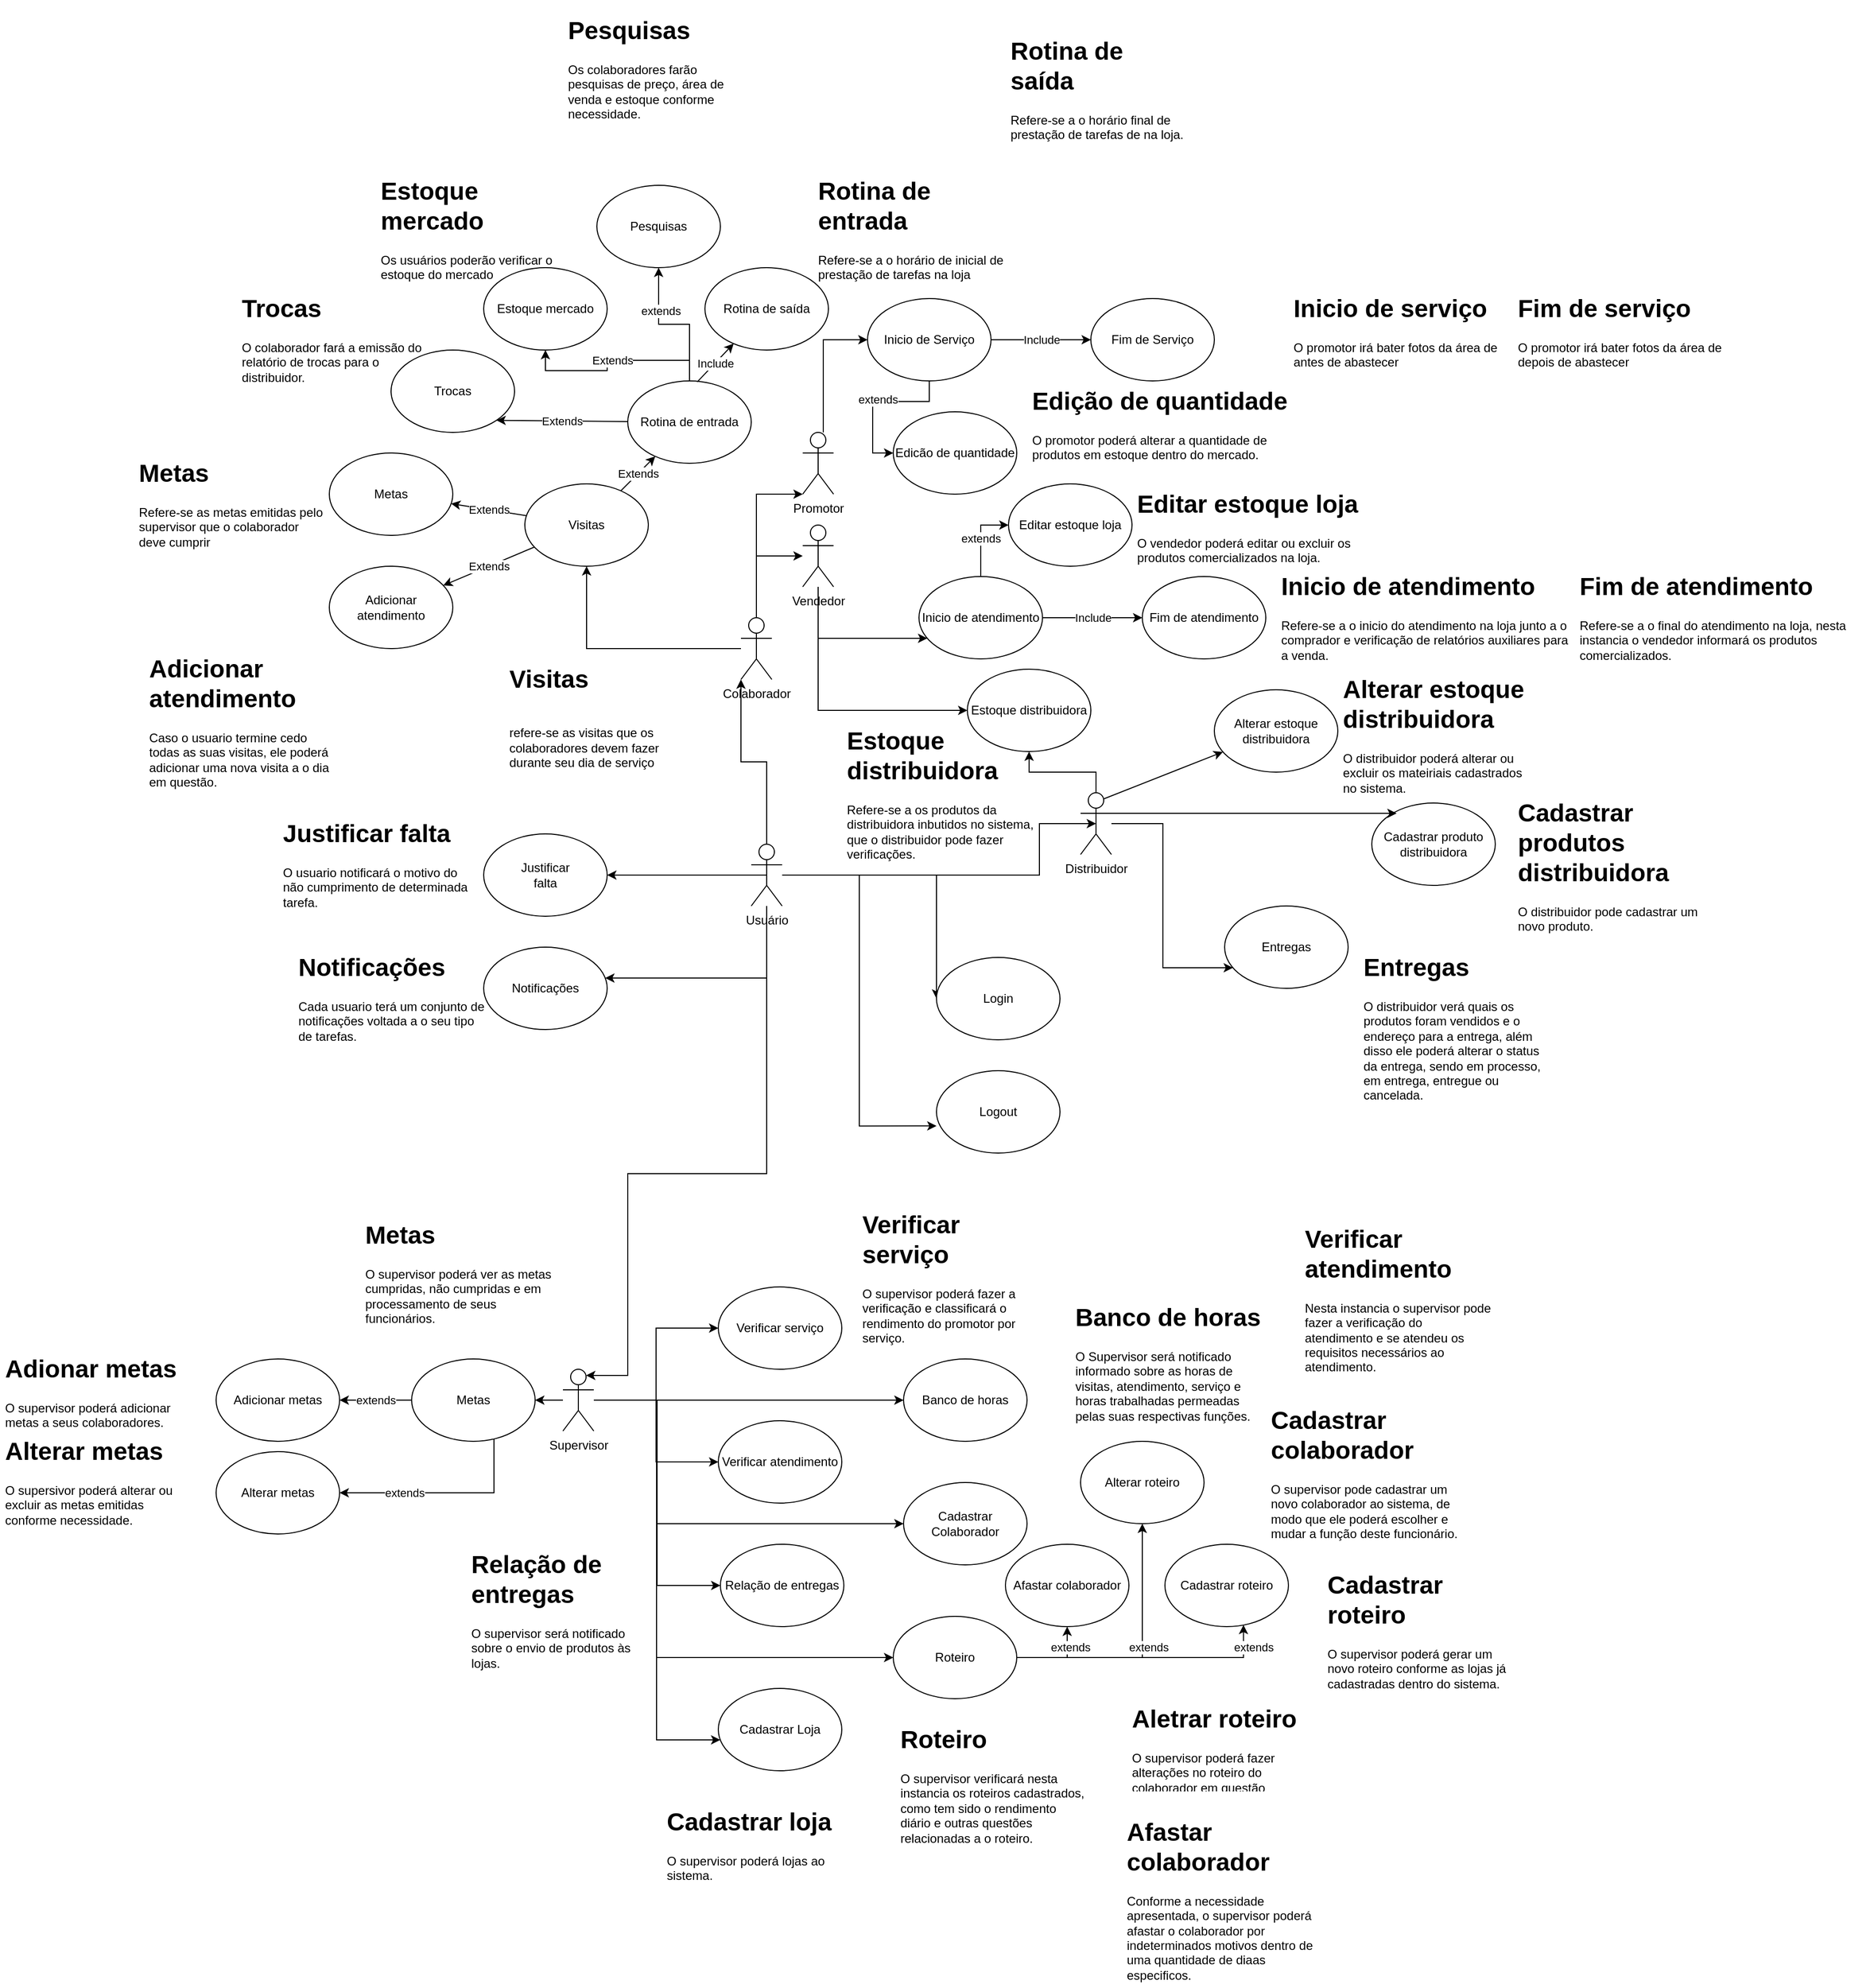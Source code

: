 <mxfile version="20.5.1" type="github" pages="3">
  <diagram id="w9rOfYl1NcXgDNTrHqux" name="Página-3">
    <mxGraphModel dx="2105" dy="1673" grid="1" gridSize="10" guides="1" tooltips="1" connect="1" arrows="1" fold="1" page="1" pageScale="1" pageWidth="827" pageHeight="1169" math="0" shadow="0">
      <root>
        <mxCell id="0" />
        <mxCell id="1" parent="0" />
        <mxCell id="B6L2obY8SQxhu5X8-ZPE-26" style="edgeStyle=orthogonalEdgeStyle;rounded=0;orthogonalLoop=1;jettySize=auto;html=1;entryX=0.5;entryY=1;entryDx=0;entryDy=0;" parent="1" source="B6L2obY8SQxhu5X8-ZPE-1" target="B6L2obY8SQxhu5X8-ZPE-27" edge="1">
          <mxGeometry relative="1" as="geometry">
            <mxPoint x="440.0" y="-190" as="targetPoint" />
          </mxGeometry>
        </mxCell>
        <mxCell id="B6L2obY8SQxhu5X8-ZPE-81" style="edgeStyle=orthogonalEdgeStyle;rounded=0;orthogonalLoop=1;jettySize=auto;html=1;entryX=0;entryY=1;entryDx=0;entryDy=0;entryPerimeter=0;" parent="1" source="B6L2obY8SQxhu5X8-ZPE-1" target="B6L2obY8SQxhu5X8-ZPE-7" edge="1">
          <mxGeometry relative="1" as="geometry">
            <Array as="points">
              <mxPoint x="605" y="-270" />
            </Array>
          </mxGeometry>
        </mxCell>
        <mxCell id="B6L2obY8SQxhu5X8-ZPE-83" style="edgeStyle=orthogonalEdgeStyle;rounded=0;orthogonalLoop=1;jettySize=auto;html=1;" parent="1" source="B6L2obY8SQxhu5X8-ZPE-1" target="B6L2obY8SQxhu5X8-ZPE-2" edge="1">
          <mxGeometry relative="1" as="geometry">
            <Array as="points">
              <mxPoint x="605" y="-210" />
            </Array>
          </mxGeometry>
        </mxCell>
        <mxCell id="B6L2obY8SQxhu5X8-ZPE-1" value="Colaborador" style="shape=umlActor;verticalLabelPosition=bottom;verticalAlign=top;html=1;outlineConnect=0;" parent="1" vertex="1">
          <mxGeometry x="590" y="-150" width="30" height="60" as="geometry" />
        </mxCell>
        <mxCell id="B6L2obY8SQxhu5X8-ZPE-71" style="edgeStyle=orthogonalEdgeStyle;rounded=0;orthogonalLoop=1;jettySize=auto;html=1;" parent="1" source="B6L2obY8SQxhu5X8-ZPE-2" target="B6L2obY8SQxhu5X8-ZPE-66" edge="1">
          <mxGeometry relative="1" as="geometry">
            <Array as="points">
              <mxPoint x="665" y="-130" />
            </Array>
          </mxGeometry>
        </mxCell>
        <mxCell id="B6L2obY8SQxhu5X8-ZPE-183" style="edgeStyle=orthogonalEdgeStyle;rounded=0;orthogonalLoop=1;jettySize=auto;html=1;" parent="1" source="B6L2obY8SQxhu5X8-ZPE-2" target="B6L2obY8SQxhu5X8-ZPE-181" edge="1">
          <mxGeometry relative="1" as="geometry">
            <Array as="points">
              <mxPoint x="665" y="-60" />
            </Array>
          </mxGeometry>
        </mxCell>
        <mxCell id="B6L2obY8SQxhu5X8-ZPE-2" value="Vendedor" style="shape=umlActor;verticalLabelPosition=bottom;verticalAlign=top;html=1;outlineConnect=0;" parent="1" vertex="1">
          <mxGeometry x="650" y="-240" width="30" height="60" as="geometry" />
        </mxCell>
        <mxCell id="B6L2obY8SQxhu5X8-ZPE-104" style="edgeStyle=orthogonalEdgeStyle;rounded=0;orthogonalLoop=1;jettySize=auto;html=1;" parent="1" source="B6L2obY8SQxhu5X8-ZPE-3" target="B6L2obY8SQxhu5X8-ZPE-97" edge="1">
          <mxGeometry relative="1" as="geometry" />
        </mxCell>
        <mxCell id="B6L2obY8SQxhu5X8-ZPE-105" style="edgeStyle=orthogonalEdgeStyle;rounded=0;orthogonalLoop=1;jettySize=auto;html=1;" parent="1" source="B6L2obY8SQxhu5X8-ZPE-3" target="B6L2obY8SQxhu5X8-ZPE-103" edge="1">
          <mxGeometry relative="1" as="geometry" />
        </mxCell>
        <mxCell id="B6L2obY8SQxhu5X8-ZPE-107" value="" style="edgeStyle=orthogonalEdgeStyle;rounded=0;orthogonalLoop=1;jettySize=auto;html=1;" parent="1" source="B6L2obY8SQxhu5X8-ZPE-3" target="B6L2obY8SQxhu5X8-ZPE-98" edge="1">
          <mxGeometry relative="1" as="geometry">
            <mxPoint x="432" y="720" as="targetPoint" />
          </mxGeometry>
        </mxCell>
        <mxCell id="B6L2obY8SQxhu5X8-ZPE-108" style="edgeStyle=orthogonalEdgeStyle;rounded=0;orthogonalLoop=1;jettySize=auto;html=1;" parent="1" source="B6L2obY8SQxhu5X8-ZPE-3" target="B6L2obY8SQxhu5X8-ZPE-99" edge="1">
          <mxGeometry relative="1" as="geometry">
            <Array as="points">
              <mxPoint x="320" y="610" />
            </Array>
          </mxGeometry>
        </mxCell>
        <mxCell id="B6L2obY8SQxhu5X8-ZPE-120" value="" style="edgeStyle=orthogonalEdgeStyle;rounded=0;orthogonalLoop=1;jettySize=auto;html=1;" parent="1" source="B6L2obY8SQxhu5X8-ZPE-3" target="B6L2obY8SQxhu5X8-ZPE-121" edge="1">
          <mxGeometry relative="1" as="geometry">
            <mxPoint x="568.008" y="925" as="targetPoint" />
            <Array as="points">
              <mxPoint x="508" y="610" />
              <mxPoint x="508" y="730" />
            </Array>
          </mxGeometry>
        </mxCell>
        <mxCell id="B6L2obY8SQxhu5X8-ZPE-126" style="edgeStyle=orthogonalEdgeStyle;rounded=0;orthogonalLoop=1;jettySize=auto;html=1;" parent="1" source="B6L2obY8SQxhu5X8-ZPE-3" target="B6L2obY8SQxhu5X8-ZPE-125" edge="1">
          <mxGeometry relative="1" as="geometry">
            <Array as="points">
              <mxPoint x="508" y="610" />
              <mxPoint x="508" y="940" />
            </Array>
          </mxGeometry>
        </mxCell>
        <mxCell id="B6L2obY8SQxhu5X8-ZPE-164" style="edgeStyle=orthogonalEdgeStyle;rounded=0;orthogonalLoop=1;jettySize=auto;html=1;entryX=0;entryY=0.5;entryDx=0;entryDy=0;" parent="1" source="B6L2obY8SQxhu5X8-ZPE-3" target="B6L2obY8SQxhu5X8-ZPE-163" edge="1">
          <mxGeometry relative="1" as="geometry" />
        </mxCell>
        <mxCell id="B6L2obY8SQxhu5X8-ZPE-3" value="Supervisor" style="shape=umlActor;verticalLabelPosition=bottom;verticalAlign=top;html=1;outlineConnect=0;" parent="1" vertex="1">
          <mxGeometry x="417" y="580" width="30" height="60" as="geometry" />
        </mxCell>
        <mxCell id="B6L2obY8SQxhu5X8-ZPE-137" style="edgeStyle=orthogonalEdgeStyle;rounded=0;orthogonalLoop=1;jettySize=auto;html=1;" parent="1" source="B6L2obY8SQxhu5X8-ZPE-4" target="B6L2obY8SQxhu5X8-ZPE-130" edge="1">
          <mxGeometry relative="1" as="geometry">
            <Array as="points">
              <mxPoint x="1000" y="50" />
              <mxPoint x="1000" y="190" />
            </Array>
          </mxGeometry>
        </mxCell>
        <mxCell id="B6L2obY8SQxhu5X8-ZPE-184" style="edgeStyle=orthogonalEdgeStyle;rounded=0;orthogonalLoop=1;jettySize=auto;html=1;" parent="1" source="B6L2obY8SQxhu5X8-ZPE-4" target="B6L2obY8SQxhu5X8-ZPE-181" edge="1">
          <mxGeometry relative="1" as="geometry" />
        </mxCell>
        <mxCell id="B6L2obY8SQxhu5X8-ZPE-4" value="Distribuidor" style="shape=umlActor;verticalLabelPosition=bottom;verticalAlign=top;html=1;outlineConnect=0;" parent="1" vertex="1">
          <mxGeometry x="920" y="20" width="30" height="60" as="geometry" />
        </mxCell>
        <mxCell id="B6L2obY8SQxhu5X8-ZPE-70" style="edgeStyle=orthogonalEdgeStyle;rounded=0;orthogonalLoop=1;jettySize=auto;html=1;" parent="1" source="B6L2obY8SQxhu5X8-ZPE-7" target="B6L2obY8SQxhu5X8-ZPE-61" edge="1">
          <mxGeometry relative="1" as="geometry">
            <Array as="points">
              <mxPoint x="670" y="-420" />
            </Array>
          </mxGeometry>
        </mxCell>
        <mxCell id="B6L2obY8SQxhu5X8-ZPE-7" value="Promotor" style="shape=umlActor;verticalLabelPosition=bottom;verticalAlign=top;html=1;outlineConnect=0;" parent="1" vertex="1">
          <mxGeometry x="650" y="-330" width="30" height="60" as="geometry" />
        </mxCell>
        <mxCell id="B6L2obY8SQxhu5X8-ZPE-117" value="Extends" style="edgeStyle=orthogonalEdgeStyle;rounded=0;orthogonalLoop=1;jettySize=auto;html=1;exitX=0.5;exitY=0;exitDx=0;exitDy=0;" parent="1" source="B6L2obY8SQxhu5X8-ZPE-30" target="B6L2obY8SQxhu5X8-ZPE-116" edge="1">
          <mxGeometry relative="1" as="geometry" />
        </mxCell>
        <mxCell id="B6L2obY8SQxhu5X8-ZPE-27" value="Visitas" style="ellipse;whiteSpace=wrap;html=1;" parent="1" vertex="1">
          <mxGeometry x="380" y="-280" width="120" height="80" as="geometry" />
        </mxCell>
        <mxCell id="ruuUTjuu4nfY2Xa8amkr-17" style="edgeStyle=orthogonalEdgeStyle;rounded=0;orthogonalLoop=1;jettySize=auto;html=1;entryX=0.5;entryY=1;entryDx=0;entryDy=0;" parent="1" source="B6L2obY8SQxhu5X8-ZPE-30" target="ruuUTjuu4nfY2Xa8amkr-19" edge="1">
          <mxGeometry relative="1" as="geometry">
            <mxPoint x="510" y="-510" as="targetPoint" />
          </mxGeometry>
        </mxCell>
        <mxCell id="ruuUTjuu4nfY2Xa8amkr-18" value="extends" style="edgeLabel;html=1;align=center;verticalAlign=middle;resizable=0;points=[];" parent="ruuUTjuu4nfY2Xa8amkr-17" vertex="1" connectable="0">
          <mxGeometry x="0.408" y="-2" relative="1" as="geometry">
            <mxPoint as="offset" />
          </mxGeometry>
        </mxCell>
        <mxCell id="B6L2obY8SQxhu5X8-ZPE-30" value="Rotina de entrada" style="ellipse;whiteSpace=wrap;html=1;" parent="1" vertex="1">
          <mxGeometry x="480" y="-380" width="120" height="80" as="geometry" />
        </mxCell>
        <mxCell id="B6L2obY8SQxhu5X8-ZPE-32" value="Rotina de saída" style="ellipse;whiteSpace=wrap;html=1;" parent="1" vertex="1">
          <mxGeometry x="555" y="-490" width="120" height="80" as="geometry" />
        </mxCell>
        <mxCell id="B6L2obY8SQxhu5X8-ZPE-38" value="" style="endArrow=classic;html=1;rounded=0;" parent="1" source="B6L2obY8SQxhu5X8-ZPE-27" target="B6L2obY8SQxhu5X8-ZPE-30" edge="1">
          <mxGeometry relative="1" as="geometry">
            <mxPoint x="390" y="-320" as="sourcePoint" />
            <mxPoint x="490" y="-320" as="targetPoint" />
          </mxGeometry>
        </mxCell>
        <mxCell id="B6L2obY8SQxhu5X8-ZPE-39" value="Extends" style="edgeLabel;resizable=0;html=1;align=center;verticalAlign=middle;" parent="B6L2obY8SQxhu5X8-ZPE-38" connectable="0" vertex="1">
          <mxGeometry relative="1" as="geometry" />
        </mxCell>
        <mxCell id="B6L2obY8SQxhu5X8-ZPE-41" value="" style="endArrow=classic;html=1;rounded=0;exitX=0.563;exitY=0.012;exitDx=0;exitDy=0;exitPerimeter=0;" parent="1" source="B6L2obY8SQxhu5X8-ZPE-30" target="B6L2obY8SQxhu5X8-ZPE-32" edge="1">
          <mxGeometry relative="1" as="geometry">
            <mxPoint x="487.544" y="-261.202" as="sourcePoint" />
            <mxPoint x="532.518" y="-298.765" as="targetPoint" />
          </mxGeometry>
        </mxCell>
        <mxCell id="B6L2obY8SQxhu5X8-ZPE-42" value="Include" style="edgeLabel;resizable=0;html=1;align=center;verticalAlign=middle;" parent="B6L2obY8SQxhu5X8-ZPE-41" connectable="0" vertex="1">
          <mxGeometry relative="1" as="geometry" />
        </mxCell>
        <mxCell id="B6L2obY8SQxhu5X8-ZPE-47" value="Adicionar&lt;br&gt;atendimento" style="ellipse;whiteSpace=wrap;html=1;" parent="1" vertex="1">
          <mxGeometry x="190" y="-200" width="120" height="80" as="geometry" />
        </mxCell>
        <mxCell id="B6L2obY8SQxhu5X8-ZPE-49" value="" style="endArrow=classic;html=1;rounded=0;" parent="1" source="B6L2obY8SQxhu5X8-ZPE-27" target="B6L2obY8SQxhu5X8-ZPE-47" edge="1">
          <mxGeometry relative="1" as="geometry">
            <mxPoint x="380.0" y="-240" as="sourcePoint" />
            <mxPoint x="540.704" y="-299.772" as="targetPoint" />
          </mxGeometry>
        </mxCell>
        <mxCell id="B6L2obY8SQxhu5X8-ZPE-50" value="Extends" style="edgeLabel;resizable=0;html=1;align=center;verticalAlign=middle;" parent="B6L2obY8SQxhu5X8-ZPE-49" connectable="0" vertex="1">
          <mxGeometry relative="1" as="geometry" />
        </mxCell>
        <mxCell id="B6L2obY8SQxhu5X8-ZPE-51" value="Justificar&lt;br&gt;falta" style="ellipse;whiteSpace=wrap;html=1;" parent="1" vertex="1">
          <mxGeometry x="340" y="60" width="120" height="80" as="geometry" />
        </mxCell>
        <mxCell id="B6L2obY8SQxhu5X8-ZPE-53" value="" style="endArrow=classic;html=1;rounded=0;exitX=0.5;exitY=0.5;exitDx=0;exitDy=0;exitPerimeter=0;" parent="1" source="B6L2obY8SQxhu5X8-ZPE-177" target="B6L2obY8SQxhu5X8-ZPE-51" edge="1">
          <mxGeometry relative="1" as="geometry">
            <mxPoint x="330.0" y="-110" as="sourcePoint" />
            <mxPoint x="490.704" y="-169.772" as="targetPoint" />
          </mxGeometry>
        </mxCell>
        <mxCell id="ruuUTjuu4nfY2Xa8amkr-14" style="edgeStyle=orthogonalEdgeStyle;rounded=0;orthogonalLoop=1;jettySize=auto;html=1;entryX=0;entryY=0.5;entryDx=0;entryDy=0;" parent="1" source="B6L2obY8SQxhu5X8-ZPE-61" target="ruuUTjuu4nfY2Xa8amkr-11" edge="1">
          <mxGeometry relative="1" as="geometry" />
        </mxCell>
        <mxCell id="ruuUTjuu4nfY2Xa8amkr-15" value="extends" style="edgeLabel;html=1;align=center;verticalAlign=middle;resizable=0;points=[];" parent="ruuUTjuu4nfY2Xa8amkr-14" vertex="1" connectable="0">
          <mxGeometry x="-0.032" y="-2" relative="1" as="geometry">
            <mxPoint as="offset" />
          </mxGeometry>
        </mxCell>
        <mxCell id="B6L2obY8SQxhu5X8-ZPE-61" value="Inicio de Serviço" style="ellipse;whiteSpace=wrap;html=1;" parent="1" vertex="1">
          <mxGeometry x="713.0" y="-460" width="120" height="80" as="geometry" />
        </mxCell>
        <mxCell id="B6L2obY8SQxhu5X8-ZPE-62" value="Fim de Serviço" style="ellipse;whiteSpace=wrap;html=1;" parent="1" vertex="1">
          <mxGeometry x="930.0" y="-460" width="120" height="80" as="geometry" />
        </mxCell>
        <mxCell id="B6L2obY8SQxhu5X8-ZPE-64" value="" style="endArrow=classic;html=1;rounded=0;exitX=1;exitY=0.5;exitDx=0;exitDy=0;" parent="1" source="B6L2obY8SQxhu5X8-ZPE-61" target="B6L2obY8SQxhu5X8-ZPE-62" edge="1">
          <mxGeometry relative="1" as="geometry">
            <mxPoint x="690.544" y="-341.202" as="sourcePoint" />
            <mxPoint x="735.518" y="-378.765" as="targetPoint" />
          </mxGeometry>
        </mxCell>
        <mxCell id="B6L2obY8SQxhu5X8-ZPE-65" value="Include" style="edgeLabel;resizable=0;html=1;align=center;verticalAlign=middle;" parent="B6L2obY8SQxhu5X8-ZPE-64" connectable="0" vertex="1">
          <mxGeometry relative="1" as="geometry" />
        </mxCell>
        <mxCell id="ruuUTjuu4nfY2Xa8amkr-13" style="edgeStyle=orthogonalEdgeStyle;rounded=0;orthogonalLoop=1;jettySize=auto;html=1;entryX=0;entryY=0.5;entryDx=0;entryDy=0;" parent="1" source="B6L2obY8SQxhu5X8-ZPE-66" target="ruuUTjuu4nfY2Xa8amkr-12" edge="1">
          <mxGeometry relative="1" as="geometry" />
        </mxCell>
        <mxCell id="ruuUTjuu4nfY2Xa8amkr-16" value="extends" style="edgeLabel;html=1;align=center;verticalAlign=middle;resizable=0;points=[];" parent="ruuUTjuu4nfY2Xa8amkr-13" vertex="1" connectable="0">
          <mxGeometry x="-0.026" relative="1" as="geometry">
            <mxPoint as="offset" />
          </mxGeometry>
        </mxCell>
        <mxCell id="B6L2obY8SQxhu5X8-ZPE-66" value="Inicio de atendimento" style="ellipse;whiteSpace=wrap;html=1;" parent="1" vertex="1">
          <mxGeometry x="763.0" y="-190" width="120" height="80" as="geometry" />
        </mxCell>
        <mxCell id="B6L2obY8SQxhu5X8-ZPE-67" value="Fim de atendimento" style="ellipse;whiteSpace=wrap;html=1;" parent="1" vertex="1">
          <mxGeometry x="980.0" y="-190" width="120" height="80" as="geometry" />
        </mxCell>
        <mxCell id="B6L2obY8SQxhu5X8-ZPE-68" value="" style="endArrow=classic;html=1;rounded=0;exitX=1;exitY=0.5;exitDx=0;exitDy=0;" parent="1" source="B6L2obY8SQxhu5X8-ZPE-66" target="B6L2obY8SQxhu5X8-ZPE-67" edge="1">
          <mxGeometry relative="1" as="geometry">
            <mxPoint x="740.544" y="-71.202" as="sourcePoint" />
            <mxPoint x="785.518" y="-108.765" as="targetPoint" />
          </mxGeometry>
        </mxCell>
        <mxCell id="B6L2obY8SQxhu5X8-ZPE-69" value="Include" style="edgeLabel;resizable=0;html=1;align=center;verticalAlign=middle;" parent="B6L2obY8SQxhu5X8-ZPE-68" connectable="0" vertex="1">
          <mxGeometry relative="1" as="geometry" />
        </mxCell>
        <mxCell id="B6L2obY8SQxhu5X8-ZPE-75" value="Metas" style="ellipse;whiteSpace=wrap;html=1;" parent="1" vertex="1">
          <mxGeometry x="190" y="-310" width="120" height="80" as="geometry" />
        </mxCell>
        <mxCell id="B6L2obY8SQxhu5X8-ZPE-84" value="Trocas" style="ellipse;whiteSpace=wrap;html=1;" parent="1" vertex="1">
          <mxGeometry x="250" y="-410" width="120" height="80" as="geometry" />
        </mxCell>
        <mxCell id="B6L2obY8SQxhu5X8-ZPE-92" value="" style="endArrow=classic;html=1;rounded=0;" parent="1" source="B6L2obY8SQxhu5X8-ZPE-27" target="B6L2obY8SQxhu5X8-ZPE-75" edge="1">
          <mxGeometry relative="1" as="geometry">
            <mxPoint x="409.562" y="-259.551" as="sourcePoint" />
            <mxPoint x="340.389" y="-310.42" as="targetPoint" />
          </mxGeometry>
        </mxCell>
        <mxCell id="B6L2obY8SQxhu5X8-ZPE-93" value="Extends" style="edgeLabel;resizable=0;html=1;align=center;verticalAlign=middle;" parent="B6L2obY8SQxhu5X8-ZPE-92" connectable="0" vertex="1">
          <mxGeometry relative="1" as="geometry" />
        </mxCell>
        <mxCell id="B6L2obY8SQxhu5X8-ZPE-94" value="" style="endArrow=classic;html=1;rounded=0;entryX=1;entryY=1;entryDx=0;entryDy=0;" parent="1" source="B6L2obY8SQxhu5X8-ZPE-30" target="B6L2obY8SQxhu5X8-ZPE-84" edge="1">
          <mxGeometry relative="1" as="geometry">
            <mxPoint x="437.98" y="-269.189" as="sourcePoint" />
            <mxPoint x="372.109" y="-480.823" as="targetPoint" />
          </mxGeometry>
        </mxCell>
        <mxCell id="B6L2obY8SQxhu5X8-ZPE-95" value="Extends" style="edgeLabel;resizable=0;html=1;align=center;verticalAlign=middle;" parent="B6L2obY8SQxhu5X8-ZPE-94" connectable="0" vertex="1">
          <mxGeometry relative="1" as="geometry" />
        </mxCell>
        <mxCell id="B6L2obY8SQxhu5X8-ZPE-97" value="Verificar serviço" style="ellipse;whiteSpace=wrap;html=1;" parent="1" vertex="1">
          <mxGeometry x="568" y="500" width="120" height="80" as="geometry" />
        </mxCell>
        <mxCell id="B6L2obY8SQxhu5X8-ZPE-98" value="Verificar atendimento" style="ellipse;whiteSpace=wrap;html=1;" parent="1" vertex="1">
          <mxGeometry x="568" y="630" width="120" height="80" as="geometry" />
        </mxCell>
        <mxCell id="B6L2obY8SQxhu5X8-ZPE-99" value="Metas" style="ellipse;whiteSpace=wrap;html=1;" parent="1" vertex="1">
          <mxGeometry x="270" y="570" width="120" height="80" as="geometry" />
        </mxCell>
        <mxCell id="B6L2obY8SQxhu5X8-ZPE-103" value="Banco de horas" style="ellipse;whiteSpace=wrap;html=1;" parent="1" vertex="1">
          <mxGeometry x="748" y="570" width="120" height="80" as="geometry" />
        </mxCell>
        <mxCell id="B6L2obY8SQxhu5X8-ZPE-116" value="Estoque mercado" style="ellipse;whiteSpace=wrap;html=1;" parent="1" vertex="1">
          <mxGeometry x="340" y="-490" width="120" height="80" as="geometry" />
        </mxCell>
        <mxCell id="B6L2obY8SQxhu5X8-ZPE-121" value="Cadastrar Colaborador" style="ellipse;whiteSpace=wrap;html=1;" parent="1" vertex="1">
          <mxGeometry x="748" y="690" width="120" height="80" as="geometry" />
        </mxCell>
        <mxCell id="B6L2obY8SQxhu5X8-ZPE-123" style="edgeStyle=orthogonalEdgeStyle;rounded=0;orthogonalLoop=1;jettySize=auto;html=1;entryX=0;entryY=0.5;entryDx=0;entryDy=0;" parent="1" target="B6L2obY8SQxhu5X8-ZPE-124" edge="1">
          <mxGeometry relative="1" as="geometry">
            <mxPoint x="448" y="610" as="sourcePoint" />
            <Array as="points">
              <mxPoint x="508" y="610" />
              <mxPoint x="508" y="860" />
              <mxPoint x="738" y="860" />
            </Array>
          </mxGeometry>
        </mxCell>
        <mxCell id="B6L2obY8SQxhu5X8-ZPE-144" value="" style="edgeStyle=orthogonalEdgeStyle;rounded=0;orthogonalLoop=1;jettySize=auto;html=1;" parent="1" source="B6L2obY8SQxhu5X8-ZPE-124" target="B6L2obY8SQxhu5X8-ZPE-145" edge="1">
          <mxGeometry x="-0.032" y="-28" relative="1" as="geometry">
            <mxPoint x="927" y="860" as="targetPoint" />
            <mxPoint x="-8" y="20" as="offset" />
          </mxGeometry>
        </mxCell>
        <mxCell id="B6L2obY8SQxhu5X8-ZPE-151" value="" style="edgeStyle=orthogonalEdgeStyle;rounded=0;orthogonalLoop=1;jettySize=auto;html=1;" parent="1" source="B6L2obY8SQxhu5X8-ZPE-124" target="B6L2obY8SQxhu5X8-ZPE-150" edge="1">
          <mxGeometry x="0.376" relative="1" as="geometry">
            <Array as="points">
              <mxPoint x="907" y="860" />
            </Array>
            <mxPoint as="offset" />
          </mxGeometry>
        </mxCell>
        <mxCell id="B6L2obY8SQxhu5X8-ZPE-168" value="extends" style="edgeStyle=orthogonalEdgeStyle;rounded=0;orthogonalLoop=1;jettySize=auto;html=1;entryX=0.636;entryY=0.979;entryDx=0;entryDy=0;entryPerimeter=0;" parent="1" source="B6L2obY8SQxhu5X8-ZPE-124" target="B6L2obY8SQxhu5X8-ZPE-152" edge="1">
          <mxGeometry x="-0.587" y="10" relative="1" as="geometry">
            <Array as="points">
              <mxPoint x="1078" y="860" />
            </Array>
            <mxPoint as="offset" />
          </mxGeometry>
        </mxCell>
        <mxCell id="B6L2obY8SQxhu5X8-ZPE-171" value="extends" style="edgeLabel;html=1;align=center;verticalAlign=middle;resizable=0;points=[];" parent="B6L2obY8SQxhu5X8-ZPE-168" vertex="1" connectable="0">
          <mxGeometry x="0.004" y="-2" relative="1" as="geometry">
            <mxPoint x="1" y="-12" as="offset" />
          </mxGeometry>
        </mxCell>
        <mxCell id="B6L2obY8SQxhu5X8-ZPE-172" value="extends" style="edgeLabel;html=1;align=center;verticalAlign=middle;resizable=0;points=[];" parent="B6L2obY8SQxhu5X8-ZPE-168" vertex="1" connectable="0">
          <mxGeometry x="0.583" relative="1" as="geometry">
            <mxPoint x="30" y="-10" as="offset" />
          </mxGeometry>
        </mxCell>
        <mxCell id="B6L2obY8SQxhu5X8-ZPE-124" value="Roteiro" style="ellipse;whiteSpace=wrap;html=1;" parent="1" vertex="1">
          <mxGeometry x="738" y="820" width="120" height="80" as="geometry" />
        </mxCell>
        <mxCell id="B6L2obY8SQxhu5X8-ZPE-125" value="Cadastrar Loja" style="ellipse;whiteSpace=wrap;html=1;" parent="1" vertex="1">
          <mxGeometry x="568" y="890" width="120" height="80" as="geometry" />
        </mxCell>
        <mxCell id="B6L2obY8SQxhu5X8-ZPE-128" value="Alterar estoque distribuidora" style="ellipse;whiteSpace=wrap;html=1;" parent="1" vertex="1">
          <mxGeometry x="1050" y="-80" width="120" height="80" as="geometry" />
        </mxCell>
        <mxCell id="B6L2obY8SQxhu5X8-ZPE-129" value="Cadastrar produto distribuidora" style="ellipse;whiteSpace=wrap;html=1;" parent="1" vertex="1">
          <mxGeometry x="1203" y="30" width="120" height="80" as="geometry" />
        </mxCell>
        <mxCell id="B6L2obY8SQxhu5X8-ZPE-130" value="Entregas" style="ellipse;whiteSpace=wrap;html=1;" parent="1" vertex="1">
          <mxGeometry x="1060" y="130" width="120" height="80" as="geometry" />
        </mxCell>
        <mxCell id="B6L2obY8SQxhu5X8-ZPE-132" value="" style="endArrow=classic;html=1;rounded=0;exitX=0.75;exitY=0.1;exitDx=0;exitDy=0;exitPerimeter=0;" parent="1" source="B6L2obY8SQxhu5X8-ZPE-4" target="B6L2obY8SQxhu5X8-ZPE-128" edge="1">
          <mxGeometry relative="1" as="geometry">
            <mxPoint x="1166.379" y="14.623" as="sourcePoint" />
            <mxPoint x="746.353" y="-115.935" as="targetPoint" />
          </mxGeometry>
        </mxCell>
        <mxCell id="B6L2obY8SQxhu5X8-ZPE-134" value="" style="endArrow=classic;html=1;rounded=0;entryX=0.201;entryY=0.125;entryDx=0;entryDy=0;entryPerimeter=0;exitX=1;exitY=0.333;exitDx=0;exitDy=0;exitPerimeter=0;" parent="1" source="B6L2obY8SQxhu5X8-ZPE-4" target="B6L2obY8SQxhu5X8-ZPE-129" edge="1">
          <mxGeometry relative="1" as="geometry">
            <mxPoint x="1166.59" y="65.205" as="sourcePoint" />
            <mxPoint x="1227.091" y="-4.246" as="targetPoint" />
          </mxGeometry>
        </mxCell>
        <mxCell id="B6L2obY8SQxhu5X8-ZPE-138" value="&lt;h1&gt;Verificar serviço&lt;/h1&gt;&lt;p&gt;O supervisor poderá fazer a verificação e classificará o rendimento do promotor por serviço.&lt;/p&gt;" style="text;html=1;strokeColor=none;fillColor=none;spacing=5;spacingTop=-20;whiteSpace=wrap;overflow=hidden;rounded=0;" parent="1" vertex="1">
          <mxGeometry x="703" y="420" width="190" height="140" as="geometry" />
        </mxCell>
        <mxCell id="B6L2obY8SQxhu5X8-ZPE-139" value="&lt;h1&gt;Verificar atendimento&lt;/h1&gt;&lt;div&gt;Nesta instancia o supervisor pode fazer a verificação do atendimento e se atendeu os requisitos necessários ao atendimento.&lt;/div&gt;" style="text;html=1;strokeColor=none;fillColor=none;spacing=5;spacingTop=-20;whiteSpace=wrap;overflow=hidden;rounded=0;" parent="1" vertex="1">
          <mxGeometry x="1133" y="434" width="190" height="150" as="geometry" />
        </mxCell>
        <mxCell id="B6L2obY8SQxhu5X8-ZPE-140" value="&lt;h1&gt;Banco de horas&lt;/h1&gt;&lt;div&gt;O Supervisor será notificado informado sobre as horas de visitas, atendimento, serviço e horas trabalhadas permeadas pelas suas respectivas funções.&lt;/div&gt;" style="text;html=1;strokeColor=none;fillColor=none;spacing=5;spacingTop=-20;whiteSpace=wrap;overflow=hidden;rounded=0;" parent="1" vertex="1">
          <mxGeometry x="910" y="510" width="190" height="130" as="geometry" />
        </mxCell>
        <mxCell id="B6L2obY8SQxhu5X8-ZPE-141" value="&lt;h1&gt;Cadastrar colaborador&lt;/h1&gt;&lt;div&gt;O supervisor pode cadastrar um novo colaborador ao sistema, de modo que ele poderá escolher e mudar a função deste funcionário.&lt;/div&gt;" style="text;html=1;strokeColor=none;fillColor=none;spacing=5;spacingTop=-20;whiteSpace=wrap;overflow=hidden;rounded=0;" parent="1" vertex="1">
          <mxGeometry x="1100" y="610" width="190" height="140" as="geometry" />
        </mxCell>
        <mxCell id="B6L2obY8SQxhu5X8-ZPE-142" value="&lt;h1&gt;Metas&lt;/h1&gt;&lt;div&gt;O supervisor poderá ver as metas cumpridas, não cumpridas e em processamento de seus funcionários.&lt;/div&gt;" style="text;html=1;strokeColor=none;fillColor=none;spacing=5;spacingTop=-20;whiteSpace=wrap;overflow=hidden;rounded=0;" parent="1" vertex="1">
          <mxGeometry x="220" y="430" width="190" height="120" as="geometry" />
        </mxCell>
        <mxCell id="B6L2obY8SQxhu5X8-ZPE-143" value="&lt;h1&gt;Roteiro&lt;/h1&gt;&lt;div&gt;O supervisor verificará nesta instancia os roteiros cadastrados, como tem sido o rendimento diário e outras questões relacionadas a o roteiro.&lt;/div&gt;" style="text;html=1;strokeColor=none;fillColor=none;spacing=5;spacingTop=-20;whiteSpace=wrap;overflow=hidden;rounded=0;" parent="1" vertex="1">
          <mxGeometry x="740" y="920" width="190" height="120" as="geometry" />
        </mxCell>
        <mxCell id="B6L2obY8SQxhu5X8-ZPE-145" value="Alterar roteiro" style="ellipse;whiteSpace=wrap;html=1;" parent="1" vertex="1">
          <mxGeometry x="920" y="650" width="120" height="80" as="geometry" />
        </mxCell>
        <mxCell id="B6L2obY8SQxhu5X8-ZPE-150" value="Afastar colaborador" style="ellipse;whiteSpace=wrap;html=1;" parent="1" vertex="1">
          <mxGeometry x="847" y="750" width="120" height="80" as="geometry" />
        </mxCell>
        <mxCell id="B6L2obY8SQxhu5X8-ZPE-152" value="Cadastrar roteiro" style="ellipse;whiteSpace=wrap;html=1;" parent="1" vertex="1">
          <mxGeometry x="1002" y="750" width="120" height="80" as="geometry" />
        </mxCell>
        <mxCell id="B6L2obY8SQxhu5X8-ZPE-153" value="Adicionar metas" style="ellipse;whiteSpace=wrap;html=1;" parent="1" vertex="1">
          <mxGeometry x="80" y="570" width="120" height="80" as="geometry" />
        </mxCell>
        <mxCell id="B6L2obY8SQxhu5X8-ZPE-154" value="Alterar metas" style="ellipse;whiteSpace=wrap;html=1;" parent="1" vertex="1">
          <mxGeometry x="80" y="660" width="120" height="80" as="geometry" />
        </mxCell>
        <mxCell id="B6L2obY8SQxhu5X8-ZPE-155" value="&lt;h1&gt;Adionar metas&lt;/h1&gt;&lt;div&gt;O supervisor poderá adicionar metas a seus colaboradores.&lt;/div&gt;" style="text;html=1;strokeColor=none;fillColor=none;spacing=5;spacingTop=-20;whiteSpace=wrap;overflow=hidden;rounded=0;" parent="1" vertex="1">
          <mxGeometry x="-130" y="560" width="190" height="90" as="geometry" />
        </mxCell>
        <mxCell id="B6L2obY8SQxhu5X8-ZPE-156" value="&lt;h1&gt;Alterar metas&lt;/h1&gt;&lt;div&gt;O supersivor poderá alterar ou excluir as metas emitidas conforme necessidade.&lt;/div&gt;" style="text;html=1;strokeColor=none;fillColor=none;spacing=5;spacingTop=-20;whiteSpace=wrap;overflow=hidden;rounded=0;" parent="1" vertex="1">
          <mxGeometry x="-130" y="640" width="190" height="120" as="geometry" />
        </mxCell>
        <mxCell id="B6L2obY8SQxhu5X8-ZPE-157" value="&lt;h1&gt;Aletrar roteiro&lt;/h1&gt;&lt;div&gt;O supervisor poderá fazer alterações no roteiro do colaborador em questão&lt;/div&gt;" style="text;html=1;strokeColor=none;fillColor=none;spacing=5;spacingTop=-20;whiteSpace=wrap;overflow=hidden;rounded=0;" parent="1" vertex="1">
          <mxGeometry x="965" y="900" width="190" height="90" as="geometry" />
        </mxCell>
        <mxCell id="B6L2obY8SQxhu5X8-ZPE-158" value="&lt;h1&gt;Afastar colaborador&lt;/h1&gt;&lt;div&gt;Conforme a necessidade apresentada, o supervisor poderá afastar o colaborador&amp;nbsp;por indeterminados motivos dentro de uma quantidade de diaas especificos.&lt;/div&gt;" style="text;html=1;strokeColor=none;fillColor=none;spacing=5;spacingTop=-20;whiteSpace=wrap;overflow=hidden;rounded=0;" parent="1" vertex="1">
          <mxGeometry x="960" y="1010" width="190" height="170" as="geometry" />
        </mxCell>
        <mxCell id="B6L2obY8SQxhu5X8-ZPE-159" value="&lt;h1&gt;Cadastrar roteiro&lt;/h1&gt;&lt;div&gt;O supervisor poderá gerar um novo roteiro conforme as lojas já cadastradas dentro do sistema.&lt;/div&gt;" style="text;html=1;strokeColor=none;fillColor=none;spacing=5;spacingTop=-20;whiteSpace=wrap;overflow=hidden;rounded=0;" parent="1" vertex="1">
          <mxGeometry x="1155" y="770" width="190" height="130" as="geometry" />
        </mxCell>
        <mxCell id="B6L2obY8SQxhu5X8-ZPE-160" value="Notificações" style="ellipse;whiteSpace=wrap;html=1;" parent="1" vertex="1">
          <mxGeometry x="340" y="170" width="120" height="80" as="geometry" />
        </mxCell>
        <mxCell id="B6L2obY8SQxhu5X8-ZPE-162" value="&lt;h1&gt;Cadastrar loja&lt;/h1&gt;&lt;div&gt;O supervisor poderá lojas ao sistema.&lt;/div&gt;" style="text;html=1;strokeColor=none;fillColor=none;spacing=5;spacingTop=-20;whiteSpace=wrap;overflow=hidden;rounded=0;" parent="1" vertex="1">
          <mxGeometry x="513" y="1000" width="190" height="130" as="geometry" />
        </mxCell>
        <mxCell id="B6L2obY8SQxhu5X8-ZPE-163" value="Relação de entregas" style="ellipse;whiteSpace=wrap;html=1;" parent="1" vertex="1">
          <mxGeometry x="570" y="750" width="120" height="80" as="geometry" />
        </mxCell>
        <mxCell id="B6L2obY8SQxhu5X8-ZPE-165" value="&lt;h1&gt;Relação de entregas&lt;/h1&gt;&lt;div&gt;O supervisor será notificado sobre o envio de produtos às lojas.&lt;/div&gt;" style="text;html=1;strokeColor=none;fillColor=none;spacing=5;spacingTop=-20;whiteSpace=wrap;overflow=hidden;rounded=0;" parent="1" vertex="1">
          <mxGeometry x="323" y="750" width="190" height="130" as="geometry" />
        </mxCell>
        <mxCell id="B6L2obY8SQxhu5X8-ZPE-166" value="extends" style="edgeStyle=orthogonalEdgeStyle;rounded=0;orthogonalLoop=1;jettySize=auto;html=1;" parent="1" source="B6L2obY8SQxhu5X8-ZPE-99" target="B6L2obY8SQxhu5X8-ZPE-153" edge="1">
          <mxGeometry relative="1" as="geometry">
            <mxPoint x="440" y="730" as="targetPoint" />
            <mxPoint x="341" y="730" as="sourcePoint" />
            <Array as="points" />
          </mxGeometry>
        </mxCell>
        <mxCell id="B6L2obY8SQxhu5X8-ZPE-167" value="extends" style="edgeStyle=orthogonalEdgeStyle;rounded=0;orthogonalLoop=1;jettySize=auto;html=1;" parent="1" source="B6L2obY8SQxhu5X8-ZPE-99" target="B6L2obY8SQxhu5X8-ZPE-154" edge="1">
          <mxGeometry x="0.376" relative="1" as="geometry">
            <mxPoint x="340" y="737.272" as="sourcePoint" />
            <mxPoint x="440" y="820" as="targetPoint" />
            <Array as="points">
              <mxPoint x="350" y="700" />
            </Array>
            <mxPoint as="offset" />
          </mxGeometry>
        </mxCell>
        <mxCell id="B6L2obY8SQxhu5X8-ZPE-173" value="&lt;h1&gt;Estoque distribuidora&lt;/h1&gt;&lt;div&gt;Refere-se a os produtos da distribuidora inbutidos no sistema, que o distribuidor pode fazer verificações.&lt;/div&gt;" style="text;html=1;strokeColor=none;fillColor=none;spacing=5;spacingTop=-20;whiteSpace=wrap;overflow=hidden;rounded=0;" parent="1" vertex="1">
          <mxGeometry x="688" y="-50" width="190" height="140" as="geometry" />
        </mxCell>
        <mxCell id="B6L2obY8SQxhu5X8-ZPE-174" value="&lt;h1&gt;Cadastrar produtos distribuidora&lt;/h1&gt;&lt;div&gt;O distribuidor pode cadastrar um novo produto.&lt;/div&gt;" style="text;html=1;strokeColor=none;fillColor=none;spacing=5;spacingTop=-20;whiteSpace=wrap;overflow=hidden;rounded=0;" parent="1" vertex="1">
          <mxGeometry x="1340" y="20" width="190" height="140" as="geometry" />
        </mxCell>
        <mxCell id="B6L2obY8SQxhu5X8-ZPE-175" value="&lt;h1&gt;Alterar estoque distribuidora&lt;/h1&gt;&lt;div&gt;O distribuidor poderá alterar ou excluir os mateiriais cadastrados no sistema.&amp;nbsp;&lt;/div&gt;" style="text;html=1;strokeColor=none;fillColor=none;spacing=5;spacingTop=-20;whiteSpace=wrap;overflow=hidden;rounded=0;" parent="1" vertex="1">
          <mxGeometry x="1170" y="-100" width="190" height="120" as="geometry" />
        </mxCell>
        <mxCell id="B6L2obY8SQxhu5X8-ZPE-176" value="&lt;h1&gt;Entregas&lt;/h1&gt;&lt;div&gt;O distribuidor verá quais os produtos foram vendidos e o endereço para a entrega, além disso ele poderá alterar o status da entrega, sendo em processo, em entrega, entregue ou cancelada.&lt;/div&gt;" style="text;html=1;strokeColor=none;fillColor=none;spacing=5;spacingTop=-20;whiteSpace=wrap;overflow=hidden;rounded=0;" parent="1" vertex="1">
          <mxGeometry x="1190" y="170" width="190" height="150" as="geometry" />
        </mxCell>
        <mxCell id="B6L2obY8SQxhu5X8-ZPE-178" style="edgeStyle=orthogonalEdgeStyle;rounded=0;orthogonalLoop=1;jettySize=auto;html=1;entryX=0.75;entryY=0.1;entryDx=0;entryDy=0;entryPerimeter=0;" parent="1" source="B6L2obY8SQxhu5X8-ZPE-177" target="B6L2obY8SQxhu5X8-ZPE-3" edge="1">
          <mxGeometry relative="1" as="geometry">
            <Array as="points">
              <mxPoint x="615" y="390" />
              <mxPoint x="480" y="390" />
              <mxPoint x="480" y="586" />
            </Array>
          </mxGeometry>
        </mxCell>
        <mxCell id="B6L2obY8SQxhu5X8-ZPE-179" style="edgeStyle=orthogonalEdgeStyle;rounded=0;orthogonalLoop=1;jettySize=auto;html=1;entryX=0;entryY=1;entryDx=0;entryDy=0;entryPerimeter=0;" parent="1" source="B6L2obY8SQxhu5X8-ZPE-177" target="B6L2obY8SQxhu5X8-ZPE-1" edge="1">
          <mxGeometry relative="1" as="geometry" />
        </mxCell>
        <mxCell id="B6L2obY8SQxhu5X8-ZPE-180" style="edgeStyle=orthogonalEdgeStyle;rounded=0;orthogonalLoop=1;jettySize=auto;html=1;entryX=0.5;entryY=0.5;entryDx=0;entryDy=0;entryPerimeter=0;" parent="1" source="B6L2obY8SQxhu5X8-ZPE-177" target="B6L2obY8SQxhu5X8-ZPE-4" edge="1">
          <mxGeometry relative="1" as="geometry">
            <Array as="points">
              <mxPoint x="880" y="100" />
              <mxPoint x="880" y="50" />
            </Array>
          </mxGeometry>
        </mxCell>
        <mxCell id="ruuUTjuu4nfY2Xa8amkr-9" style="edgeStyle=orthogonalEdgeStyle;rounded=0;orthogonalLoop=1;jettySize=auto;html=1;" parent="1" source="B6L2obY8SQxhu5X8-ZPE-177" target="B6L2obY8SQxhu5X8-ZPE-160" edge="1">
          <mxGeometry relative="1" as="geometry">
            <Array as="points">
              <mxPoint x="615" y="200" />
            </Array>
          </mxGeometry>
        </mxCell>
        <mxCell id="4GfdpdlZNWKYcVDFxmNL-3" style="edgeStyle=orthogonalEdgeStyle;rounded=0;orthogonalLoop=1;jettySize=auto;html=1;" edge="1" parent="1" source="B6L2obY8SQxhu5X8-ZPE-177" target="4GfdpdlZNWKYcVDFxmNL-2">
          <mxGeometry relative="1" as="geometry">
            <Array as="points">
              <mxPoint x="780" y="100" />
            </Array>
          </mxGeometry>
        </mxCell>
        <mxCell id="4GfdpdlZNWKYcVDFxmNL-4" style="edgeStyle=orthogonalEdgeStyle;rounded=0;orthogonalLoop=1;jettySize=auto;html=1;entryX=0;entryY=0.671;entryDx=0;entryDy=0;entryPerimeter=0;" edge="1" parent="1" source="B6L2obY8SQxhu5X8-ZPE-177" target="4GfdpdlZNWKYcVDFxmNL-1">
          <mxGeometry relative="1" as="geometry" />
        </mxCell>
        <mxCell id="B6L2obY8SQxhu5X8-ZPE-177" value="Usuário" style="shape=umlActor;verticalLabelPosition=bottom;verticalAlign=top;html=1;outlineConnect=0;" parent="1" vertex="1">
          <mxGeometry x="600" y="70" width="30" height="60" as="geometry" />
        </mxCell>
        <mxCell id="B6L2obY8SQxhu5X8-ZPE-181" value="Estoque distribuidora" style="ellipse;whiteSpace=wrap;html=1;" parent="1" vertex="1">
          <mxGeometry x="810" y="-100" width="120" height="80" as="geometry" />
        </mxCell>
        <mxCell id="B6L2obY8SQxhu5X8-ZPE-185" value="&lt;h1&gt;Justificar falta&lt;/h1&gt;&lt;div&gt;O usuario notificará o motivo do não cumprimento de determinada tarefa.&lt;/div&gt;" style="text;html=1;strokeColor=none;fillColor=none;spacing=5;spacingTop=-20;whiteSpace=wrap;overflow=hidden;rounded=0;" parent="1" vertex="1">
          <mxGeometry x="140" y="40" width="190" height="120" as="geometry" />
        </mxCell>
        <mxCell id="ruuUTjuu4nfY2Xa8amkr-1" value="&lt;h1&gt;Adicionar atendimento&lt;/h1&gt;&lt;div&gt;Caso o usuario termine cedo todas as suas visitas, ele poderá adicionar uma nova visita a o dia em questão.&lt;/div&gt;" style="text;html=1;strokeColor=none;fillColor=none;spacing=5;spacingTop=-20;whiteSpace=wrap;overflow=hidden;rounded=0;" parent="1" vertex="1">
          <mxGeometry x="10" y="-120" width="190" height="150" as="geometry" />
        </mxCell>
        <mxCell id="ruuUTjuu4nfY2Xa8amkr-2" value="&lt;h1&gt;Metas&lt;/h1&gt;&lt;div&gt;Refere-se as metas emitidas pelo supervisor que o colaborador deve cumprir&lt;/div&gt;" style="text;html=1;strokeColor=none;fillColor=none;spacing=5;spacingTop=-20;whiteSpace=wrap;overflow=hidden;rounded=0;" parent="1" vertex="1">
          <mxGeometry y="-310" width="190" height="120" as="geometry" />
        </mxCell>
        <mxCell id="ruuUTjuu4nfY2Xa8amkr-3" value="&lt;h1&gt;Notificações&lt;/h1&gt;&lt;div&gt;Cada usuario terá um conjunto de notificações voltada a o seu tipo de tarefas.&lt;/div&gt;" style="text;html=1;strokeColor=none;fillColor=none;spacing=5;spacingTop=-20;whiteSpace=wrap;overflow=hidden;rounded=0;" parent="1" vertex="1">
          <mxGeometry x="155" y="170" width="190" height="120" as="geometry" />
        </mxCell>
        <mxCell id="ruuUTjuu4nfY2Xa8amkr-4" value="&lt;h1&gt;Visitas&lt;/h1&gt;&lt;div&gt;&lt;br&gt;&lt;/div&gt;&lt;div&gt;refere-se as visitas que os colaboradores devem fazer durante seu dia de serviço&lt;/div&gt;" style="text;html=1;strokeColor=none;fillColor=none;spacing=5;spacingTop=-20;whiteSpace=wrap;overflow=hidden;rounded=0;" parent="1" vertex="1">
          <mxGeometry x="360" y="-110" width="190" height="120" as="geometry" />
        </mxCell>
        <mxCell id="ruuUTjuu4nfY2Xa8amkr-5" value="&lt;h1&gt;Trocas&lt;/h1&gt;&lt;div&gt;O colaborador fará a emissão do relatório de trocas para o distribuidor.&lt;/div&gt;" style="text;html=1;strokeColor=none;fillColor=none;spacing=5;spacingTop=-20;whiteSpace=wrap;overflow=hidden;rounded=0;" parent="1" vertex="1">
          <mxGeometry x="100" y="-470" width="190" height="120" as="geometry" />
        </mxCell>
        <mxCell id="ruuUTjuu4nfY2Xa8amkr-6" value="&lt;h1&gt;Estoque mercado&lt;/h1&gt;&lt;div&gt;Os usuários poderão verificar o estoque do mercado&lt;/div&gt;" style="text;html=1;strokeColor=none;fillColor=none;spacing=5;spacingTop=-20;whiteSpace=wrap;overflow=hidden;rounded=0;" parent="1" vertex="1">
          <mxGeometry x="235" y="-584" width="190" height="120" as="geometry" />
        </mxCell>
        <mxCell id="ruuUTjuu4nfY2Xa8amkr-7" value="&lt;h1&gt;Rotina de entrada&lt;/h1&gt;&lt;div&gt;Refere-se a o horário de inicial de prestação de tarefas na loja&lt;/div&gt;" style="text;html=1;strokeColor=none;fillColor=none;spacing=5;spacingTop=-20;whiteSpace=wrap;overflow=hidden;rounded=0;" parent="1" vertex="1">
          <mxGeometry x="660" y="-584" width="190" height="120" as="geometry" />
        </mxCell>
        <mxCell id="ruuUTjuu4nfY2Xa8amkr-8" value="&lt;h1&gt;Rotina de saída&amp;nbsp;&lt;/h1&gt;&lt;div&gt;Refere-se a o horário final de prestação de tarefas de na loja.&lt;/div&gt;" style="text;html=1;strokeColor=none;fillColor=none;spacing=5;spacingTop=-20;whiteSpace=wrap;overflow=hidden;rounded=0;" parent="1" vertex="1">
          <mxGeometry x="847" y="-720" width="190" height="120" as="geometry" />
        </mxCell>
        <mxCell id="ruuUTjuu4nfY2Xa8amkr-11" value="Edicão de quantidade" style="ellipse;whiteSpace=wrap;html=1;" parent="1" vertex="1">
          <mxGeometry x="738.0" y="-350" width="120" height="80" as="geometry" />
        </mxCell>
        <mxCell id="ruuUTjuu4nfY2Xa8amkr-12" value="Editar estoque loja" style="ellipse;whiteSpace=wrap;html=1;" parent="1" vertex="1">
          <mxGeometry x="850.0" y="-280" width="120" height="80" as="geometry" />
        </mxCell>
        <mxCell id="ruuUTjuu4nfY2Xa8amkr-19" value="Pesquisas" style="ellipse;whiteSpace=wrap;html=1;" parent="1" vertex="1">
          <mxGeometry x="450" y="-570" width="120" height="80" as="geometry" />
        </mxCell>
        <mxCell id="ruuUTjuu4nfY2Xa8amkr-20" value="&lt;h1&gt;Inicio de serviço&lt;/h1&gt;&lt;div&gt;O promotor irá bater fotos da área de antes de abastecer&lt;/div&gt;" style="text;html=1;strokeColor=none;fillColor=none;spacing=5;spacingTop=-20;whiteSpace=wrap;overflow=hidden;rounded=0;" parent="1" vertex="1">
          <mxGeometry x="1122" y="-470" width="208" height="120" as="geometry" />
        </mxCell>
        <mxCell id="ruuUTjuu4nfY2Xa8amkr-21" value="&lt;h1&gt;Edição de quantidade&lt;/h1&gt;&lt;div&gt;O promotor poderá alterar a quantidade de produtos em estoque dentro do mercado.&lt;/div&gt;" style="text;html=1;strokeColor=none;fillColor=none;spacing=5;spacingTop=-20;whiteSpace=wrap;overflow=hidden;rounded=0;" parent="1" vertex="1">
          <mxGeometry x="868" y="-380" width="273" height="100" as="geometry" />
        </mxCell>
        <mxCell id="ruuUTjuu4nfY2Xa8amkr-22" value="&lt;h1&gt;Editar estoque loja&lt;/h1&gt;&lt;div&gt;O vendedor poderá editar ou excluir os produtos comercializados na loja.&lt;/div&gt;" style="text;html=1;strokeColor=none;fillColor=none;spacing=5;spacingTop=-20;whiteSpace=wrap;overflow=hidden;rounded=0;" parent="1" vertex="1">
          <mxGeometry x="970" y="-280" width="240" height="90" as="geometry" />
        </mxCell>
        <mxCell id="ruuUTjuu4nfY2Xa8amkr-23" value="&lt;h1&gt;Inicio de atendimento&lt;/h1&gt;&lt;div&gt;Refere-se a o inicio do atendimento na loja junto a o comprador e verificação de relatórios auxiliares para a venda.&lt;/div&gt;" style="text;html=1;strokeColor=none;fillColor=none;spacing=5;spacingTop=-20;whiteSpace=wrap;overflow=hidden;rounded=0;" parent="1" vertex="1">
          <mxGeometry x="1110" y="-200" width="290" height="120" as="geometry" />
        </mxCell>
        <mxCell id="ruuUTjuu4nfY2Xa8amkr-24" value="&lt;h1&gt;Fim de atendimento&lt;/h1&gt;&lt;div&gt;Refere-se a o final do atendimento na loja, nesta instancia o vendedor informará os produtos comercializados.&amp;nbsp;&lt;/div&gt;" style="text;html=1;strokeColor=none;fillColor=none;spacing=5;spacingTop=-20;whiteSpace=wrap;overflow=hidden;rounded=0;" parent="1" vertex="1">
          <mxGeometry x="1400" y="-200" width="290" height="120" as="geometry" />
        </mxCell>
        <mxCell id="ruuUTjuu4nfY2Xa8amkr-25" value="&lt;h1&gt;Fim de serviço&lt;/h1&gt;&lt;div&gt;O promotor irá bater fotos da área de depois de abastecer&lt;/div&gt;" style="text;html=1;strokeColor=none;fillColor=none;spacing=5;spacingTop=-20;whiteSpace=wrap;overflow=hidden;rounded=0;" parent="1" vertex="1">
          <mxGeometry x="1340" y="-470" width="208" height="120" as="geometry" />
        </mxCell>
        <mxCell id="4GfdpdlZNWKYcVDFxmNL-1" value="Logout" style="ellipse;whiteSpace=wrap;html=1;" vertex="1" parent="1">
          <mxGeometry x="780" y="290" width="120" height="80" as="geometry" />
        </mxCell>
        <mxCell id="4GfdpdlZNWKYcVDFxmNL-2" value="Login" style="ellipse;whiteSpace=wrap;html=1;" vertex="1" parent="1">
          <mxGeometry x="780" y="180" width="120" height="80" as="geometry" />
        </mxCell>
        <mxCell id="4GfdpdlZNWKYcVDFxmNL-5" value="&lt;h1&gt;Pesquisas&lt;/h1&gt;&lt;div&gt;Os colaboradores farão pesquisas de preço, área de venda e estoque conforme necessidade.&lt;/div&gt;" style="text;html=1;strokeColor=none;fillColor=none;spacing=5;spacingTop=-20;whiteSpace=wrap;overflow=hidden;rounded=0;" vertex="1" parent="1">
          <mxGeometry x="417" y="-740" width="190" height="120" as="geometry" />
        </mxCell>
      </root>
    </mxGraphModel>
  </diagram>
  <diagram id="bBY39zFXQLnITVpQdYFe" name="Página-4">
    <mxGraphModel dx="1460" dy="1745" grid="1" gridSize="10" guides="1" tooltips="1" connect="1" arrows="1" fold="1" page="1" pageScale="1" pageWidth="827" pageHeight="1169" math="0" shadow="0">
      <root>
        <mxCell id="0" />
        <mxCell id="1" parent="0" />
        <mxCell id="lkmr012tcDQQL1srC7Kn-1" style="edgeStyle=orthogonalEdgeStyle;rounded=0;orthogonalLoop=1;jettySize=auto;html=1;entryX=0.5;entryY=1;entryDx=0;entryDy=0;" parent="1" source="lkmr012tcDQQL1srC7Kn-4" target="lkmr012tcDQQL1srC7Kn-22" edge="1">
          <mxGeometry relative="1" as="geometry">
            <mxPoint x="440.0" y="-190" as="targetPoint" />
          </mxGeometry>
        </mxCell>
        <mxCell id="lkmr012tcDQQL1srC7Kn-2" style="edgeStyle=orthogonalEdgeStyle;rounded=0;orthogonalLoop=1;jettySize=auto;html=1;entryX=0;entryY=1;entryDx=0;entryDy=0;entryPerimeter=0;" parent="1" source="lkmr012tcDQQL1srC7Kn-4" target="lkmr012tcDQQL1srC7Kn-20" edge="1">
          <mxGeometry relative="1" as="geometry">
            <Array as="points">
              <mxPoint x="605" y="-270" />
            </Array>
          </mxGeometry>
        </mxCell>
        <mxCell id="lkmr012tcDQQL1srC7Kn-3" style="edgeStyle=orthogonalEdgeStyle;rounded=0;orthogonalLoop=1;jettySize=auto;html=1;" parent="1" source="lkmr012tcDQQL1srC7Kn-4" target="lkmr012tcDQQL1srC7Kn-7" edge="1">
          <mxGeometry relative="1" as="geometry">
            <Array as="points">
              <mxPoint x="605" y="-210" />
            </Array>
          </mxGeometry>
        </mxCell>
        <mxCell id="lkmr012tcDQQL1srC7Kn-4" value="Colaborador" style="shape=umlActor;verticalLabelPosition=bottom;verticalAlign=top;html=1;outlineConnect=0;" parent="1" vertex="1">
          <mxGeometry x="590" y="-150" width="30" height="60" as="geometry" />
        </mxCell>
        <mxCell id="lkmr012tcDQQL1srC7Kn-5" style="edgeStyle=orthogonalEdgeStyle;rounded=0;orthogonalLoop=1;jettySize=auto;html=1;" parent="1" source="lkmr012tcDQQL1srC7Kn-7" target="lkmr012tcDQQL1srC7Kn-38" edge="1">
          <mxGeometry relative="1" as="geometry">
            <Array as="points">
              <mxPoint x="780" y="-210" />
              <mxPoint x="780" y="-200" />
            </Array>
          </mxGeometry>
        </mxCell>
        <mxCell id="lkmr012tcDQQL1srC7Kn-6" style="edgeStyle=orthogonalEdgeStyle;rounded=0;orthogonalLoop=1;jettySize=auto;html=1;" parent="1" source="lkmr012tcDQQL1srC7Kn-7" target="lkmr012tcDQQL1srC7Kn-98" edge="1">
          <mxGeometry relative="1" as="geometry">
            <Array as="points">
              <mxPoint x="665" y="-60" />
            </Array>
          </mxGeometry>
        </mxCell>
        <mxCell id="lkmr012tcDQQL1srC7Kn-7" value="Vendedor" style="shape=umlActor;verticalLabelPosition=bottom;verticalAlign=top;html=1;outlineConnect=0;" parent="1" vertex="1">
          <mxGeometry x="650" y="-240" width="30" height="60" as="geometry" />
        </mxCell>
        <mxCell id="lkmr012tcDQQL1srC7Kn-8" style="edgeStyle=orthogonalEdgeStyle;rounded=0;orthogonalLoop=1;jettySize=auto;html=1;" parent="1" source="lkmr012tcDQQL1srC7Kn-15" target="lkmr012tcDQQL1srC7Kn-48" edge="1">
          <mxGeometry relative="1" as="geometry" />
        </mxCell>
        <mxCell id="lkmr012tcDQQL1srC7Kn-9" style="edgeStyle=orthogonalEdgeStyle;rounded=0;orthogonalLoop=1;jettySize=auto;html=1;" parent="1" source="lkmr012tcDQQL1srC7Kn-15" target="lkmr012tcDQQL1srC7Kn-51" edge="1">
          <mxGeometry relative="1" as="geometry" />
        </mxCell>
        <mxCell id="lkmr012tcDQQL1srC7Kn-10" value="" style="edgeStyle=orthogonalEdgeStyle;rounded=0;orthogonalLoop=1;jettySize=auto;html=1;" parent="1" source="lkmr012tcDQQL1srC7Kn-15" target="lkmr012tcDQQL1srC7Kn-49" edge="1">
          <mxGeometry relative="1" as="geometry">
            <mxPoint x="604" y="460" as="targetPoint" />
          </mxGeometry>
        </mxCell>
        <mxCell id="lkmr012tcDQQL1srC7Kn-11" style="edgeStyle=orthogonalEdgeStyle;rounded=0;orthogonalLoop=1;jettySize=auto;html=1;" parent="1" source="lkmr012tcDQQL1srC7Kn-15" target="lkmr012tcDQQL1srC7Kn-50" edge="1">
          <mxGeometry relative="1" as="geometry">
            <Array as="points">
              <mxPoint x="492" y="350" />
            </Array>
          </mxGeometry>
        </mxCell>
        <mxCell id="lkmr012tcDQQL1srC7Kn-12" value="" style="edgeStyle=orthogonalEdgeStyle;rounded=0;orthogonalLoop=1;jettySize=auto;html=1;" parent="1" source="lkmr012tcDQQL1srC7Kn-15" target="lkmr012tcDQQL1srC7Kn-53" edge="1">
          <mxGeometry relative="1" as="geometry">
            <mxPoint x="740.008" y="665" as="targetPoint" />
            <Array as="points">
              <mxPoint x="680" y="350" />
              <mxPoint x="680" y="470" />
            </Array>
          </mxGeometry>
        </mxCell>
        <mxCell id="lkmr012tcDQQL1srC7Kn-13" style="edgeStyle=orthogonalEdgeStyle;rounded=0;orthogonalLoop=1;jettySize=auto;html=1;" parent="1" source="lkmr012tcDQQL1srC7Kn-15" target="lkmr012tcDQQL1srC7Kn-61" edge="1">
          <mxGeometry relative="1" as="geometry">
            <Array as="points">
              <mxPoint x="680" y="160" />
              <mxPoint x="680" y="450" />
            </Array>
          </mxGeometry>
        </mxCell>
        <mxCell id="lkmr012tcDQQL1srC7Kn-14" style="edgeStyle=orthogonalEdgeStyle;rounded=0;orthogonalLoop=1;jettySize=auto;html=1;entryX=1.01;entryY=0.608;entryDx=0;entryDy=0;entryPerimeter=0;" parent="1" source="lkmr012tcDQQL1srC7Kn-15" target="lkmr012tcDQQL1srC7Kn-86" edge="1">
          <mxGeometry relative="1" as="geometry">
            <Array as="points">
              <mxPoint x="680" y="160" />
              <mxPoint x="680" y="539" />
            </Array>
          </mxGeometry>
        </mxCell>
        <mxCell id="lkmr012tcDQQL1srC7Kn-15" value="Supervisor" style="shape=umlActor;verticalLabelPosition=bottom;verticalAlign=top;html=1;outlineConnect=0;" parent="1" vertex="1">
          <mxGeometry x="470" y="130" width="30" height="60" as="geometry" />
        </mxCell>
        <mxCell id="lkmr012tcDQQL1srC7Kn-16" style="edgeStyle=orthogonalEdgeStyle;rounded=0;orthogonalLoop=1;jettySize=auto;html=1;" parent="1" source="lkmr012tcDQQL1srC7Kn-18" target="lkmr012tcDQQL1srC7Kn-64" edge="1">
          <mxGeometry relative="1" as="geometry">
            <Array as="points">
              <mxPoint x="1120" y="40" />
            </Array>
          </mxGeometry>
        </mxCell>
        <mxCell id="lkmr012tcDQQL1srC7Kn-17" style="edgeStyle=orthogonalEdgeStyle;rounded=0;orthogonalLoop=1;jettySize=auto;html=1;" parent="1" source="lkmr012tcDQQL1srC7Kn-18" target="lkmr012tcDQQL1srC7Kn-98" edge="1">
          <mxGeometry relative="1" as="geometry" />
        </mxCell>
        <mxCell id="lkmr012tcDQQL1srC7Kn-18" value="Distribuidor" style="shape=umlActor;verticalLabelPosition=bottom;verticalAlign=top;html=1;outlineConnect=0;" parent="1" vertex="1">
          <mxGeometry x="920" y="20" width="30" height="60" as="geometry" />
        </mxCell>
        <mxCell id="lkmr012tcDQQL1srC7Kn-19" style="edgeStyle=orthogonalEdgeStyle;rounded=0;orthogonalLoop=1;jettySize=auto;html=1;" parent="1" source="lkmr012tcDQQL1srC7Kn-20" target="lkmr012tcDQQL1srC7Kn-34" edge="1">
          <mxGeometry relative="1" as="geometry">
            <Array as="points" />
          </mxGeometry>
        </mxCell>
        <mxCell id="lkmr012tcDQQL1srC7Kn-20" value="Promotor" style="shape=umlActor;verticalLabelPosition=bottom;verticalAlign=top;html=1;outlineConnect=0;" parent="1" vertex="1">
          <mxGeometry x="650" y="-330" width="30" height="60" as="geometry" />
        </mxCell>
        <mxCell id="lkmr012tcDQQL1srC7Kn-21" value="Extends" style="edgeStyle=orthogonalEdgeStyle;rounded=0;orthogonalLoop=1;jettySize=auto;html=1;" parent="1" source="lkmr012tcDQQL1srC7Kn-22" target="lkmr012tcDQQL1srC7Kn-52" edge="1">
          <mxGeometry relative="1" as="geometry" />
        </mxCell>
        <mxCell id="lkmr012tcDQQL1srC7Kn-22" value="Visitas" style="ellipse;whiteSpace=wrap;html=1;" parent="1" vertex="1">
          <mxGeometry x="380" y="-280" width="120" height="80" as="geometry" />
        </mxCell>
        <mxCell id="lkmr012tcDQQL1srC7Kn-23" value="Rotina de entrada" style="ellipse;whiteSpace=wrap;html=1;" parent="1" vertex="1">
          <mxGeometry x="480" y="-380" width="120" height="80" as="geometry" />
        </mxCell>
        <mxCell id="lkmr012tcDQQL1srC7Kn-24" value="Rotina de saída" style="ellipse;whiteSpace=wrap;html=1;" parent="1" vertex="1">
          <mxGeometry x="520" y="-470" width="120" height="80" as="geometry" />
        </mxCell>
        <mxCell id="lkmr012tcDQQL1srC7Kn-25" value="" style="endArrow=classic;html=1;rounded=0;" parent="1" source="lkmr012tcDQQL1srC7Kn-22" target="lkmr012tcDQQL1srC7Kn-23" edge="1">
          <mxGeometry relative="1" as="geometry">
            <mxPoint x="390" y="-320" as="sourcePoint" />
            <mxPoint x="490" y="-320" as="targetPoint" />
          </mxGeometry>
        </mxCell>
        <mxCell id="lkmr012tcDQQL1srC7Kn-26" value="Extends" style="edgeLabel;resizable=0;html=1;align=center;verticalAlign=middle;" parent="lkmr012tcDQQL1srC7Kn-25" connectable="0" vertex="1">
          <mxGeometry relative="1" as="geometry" />
        </mxCell>
        <mxCell id="lkmr012tcDQQL1srC7Kn-27" value="" style="endArrow=classic;html=1;rounded=0;exitX=0.563;exitY=0.012;exitDx=0;exitDy=0;exitPerimeter=0;" parent="1" source="lkmr012tcDQQL1srC7Kn-23" target="lkmr012tcDQQL1srC7Kn-24" edge="1">
          <mxGeometry relative="1" as="geometry">
            <mxPoint x="487.544" y="-261.202" as="sourcePoint" />
            <mxPoint x="532.518" y="-298.765" as="targetPoint" />
          </mxGeometry>
        </mxCell>
        <mxCell id="lkmr012tcDQQL1srC7Kn-28" value="Include" style="edgeLabel;resizable=0;html=1;align=center;verticalAlign=middle;" parent="lkmr012tcDQQL1srC7Kn-27" connectable="0" vertex="1">
          <mxGeometry relative="1" as="geometry" />
        </mxCell>
        <mxCell id="lkmr012tcDQQL1srC7Kn-29" value="Adicionar&lt;br&gt;atendimento" style="ellipse;whiteSpace=wrap;html=1;" parent="1" vertex="1">
          <mxGeometry x="200" y="-200" width="120" height="80" as="geometry" />
        </mxCell>
        <mxCell id="lkmr012tcDQQL1srC7Kn-30" value="" style="endArrow=classic;html=1;rounded=0;" parent="1" source="lkmr012tcDQQL1srC7Kn-22" target="lkmr012tcDQQL1srC7Kn-29" edge="1">
          <mxGeometry relative="1" as="geometry">
            <mxPoint x="380.0" y="-240" as="sourcePoint" />
            <mxPoint x="540.704" y="-299.772" as="targetPoint" />
          </mxGeometry>
        </mxCell>
        <mxCell id="lkmr012tcDQQL1srC7Kn-31" value="Extends" style="edgeLabel;resizable=0;html=1;align=center;verticalAlign=middle;" parent="lkmr012tcDQQL1srC7Kn-30" connectable="0" vertex="1">
          <mxGeometry relative="1" as="geometry" />
        </mxCell>
        <mxCell id="lkmr012tcDQQL1srC7Kn-32" value="Justificar&lt;br&gt;falta" style="ellipse;whiteSpace=wrap;html=1;" parent="1" vertex="1">
          <mxGeometry x="660" y="-10" width="120" height="80" as="geometry" />
        </mxCell>
        <mxCell id="lkmr012tcDQQL1srC7Kn-33" value="" style="endArrow=classic;html=1;rounded=0;exitX=0.5;exitY=0.5;exitDx=0;exitDy=0;exitPerimeter=0;" parent="1" source="lkmr012tcDQQL1srC7Kn-97" target="lkmr012tcDQQL1srC7Kn-32" edge="1">
          <mxGeometry relative="1" as="geometry">
            <mxPoint x="330.0" y="-110" as="sourcePoint" />
            <mxPoint x="490.704" y="-169.772" as="targetPoint" />
          </mxGeometry>
        </mxCell>
        <mxCell id="lkmr012tcDQQL1srC7Kn-34" value="Inicio de Serviço" style="ellipse;whiteSpace=wrap;html=1;" parent="1" vertex="1">
          <mxGeometry x="713.0" y="-350" width="120" height="80" as="geometry" />
        </mxCell>
        <mxCell id="lkmr012tcDQQL1srC7Kn-35" value="Fim de Serviço" style="ellipse;whiteSpace=wrap;html=1;" parent="1" vertex="1">
          <mxGeometry x="930.0" y="-350" width="120" height="80" as="geometry" />
        </mxCell>
        <mxCell id="lkmr012tcDQQL1srC7Kn-36" value="" style="endArrow=classic;html=1;rounded=0;exitX=1;exitY=0.5;exitDx=0;exitDy=0;" parent="1" source="lkmr012tcDQQL1srC7Kn-34" target="lkmr012tcDQQL1srC7Kn-35" edge="1">
          <mxGeometry relative="1" as="geometry">
            <mxPoint x="690.544" y="-231.202" as="sourcePoint" />
            <mxPoint x="735.518" y="-268.765" as="targetPoint" />
          </mxGeometry>
        </mxCell>
        <mxCell id="lkmr012tcDQQL1srC7Kn-37" value="Include" style="edgeLabel;resizable=0;html=1;align=center;verticalAlign=middle;" parent="lkmr012tcDQQL1srC7Kn-36" connectable="0" vertex="1">
          <mxGeometry relative="1" as="geometry" />
        </mxCell>
        <mxCell id="lkmr012tcDQQL1srC7Kn-38" value="Inicio de atendimento" style="ellipse;whiteSpace=wrap;html=1;" parent="1" vertex="1">
          <mxGeometry x="703.0" y="-240" width="120" height="80" as="geometry" />
        </mxCell>
        <mxCell id="lkmr012tcDQQL1srC7Kn-39" value="Fim de atendimento" style="ellipse;whiteSpace=wrap;html=1;" parent="1" vertex="1">
          <mxGeometry x="920.0" y="-240" width="120" height="80" as="geometry" />
        </mxCell>
        <mxCell id="lkmr012tcDQQL1srC7Kn-40" value="" style="endArrow=classic;html=1;rounded=0;exitX=1;exitY=0.5;exitDx=0;exitDy=0;" parent="1" source="lkmr012tcDQQL1srC7Kn-38" target="lkmr012tcDQQL1srC7Kn-39" edge="1">
          <mxGeometry relative="1" as="geometry">
            <mxPoint x="680.544" y="-121.202" as="sourcePoint" />
            <mxPoint x="725.518" y="-158.765" as="targetPoint" />
          </mxGeometry>
        </mxCell>
        <mxCell id="lkmr012tcDQQL1srC7Kn-41" value="Include" style="edgeLabel;resizable=0;html=1;align=center;verticalAlign=middle;" parent="lkmr012tcDQQL1srC7Kn-40" connectable="0" vertex="1">
          <mxGeometry relative="1" as="geometry" />
        </mxCell>
        <mxCell id="lkmr012tcDQQL1srC7Kn-42" value="Metas" style="ellipse;whiteSpace=wrap;html=1;" parent="1" vertex="1">
          <mxGeometry x="210" y="-280" width="120" height="80" as="geometry" />
        </mxCell>
        <mxCell id="lkmr012tcDQQL1srC7Kn-43" value="Trocas" style="ellipse;whiteSpace=wrap;html=1;" parent="1" vertex="1">
          <mxGeometry x="260" y="-360" width="120" height="80" as="geometry" />
        </mxCell>
        <mxCell id="lkmr012tcDQQL1srC7Kn-44" value="" style="endArrow=classic;html=1;rounded=0;" parent="1" source="lkmr012tcDQQL1srC7Kn-22" target="lkmr012tcDQQL1srC7Kn-42" edge="1">
          <mxGeometry relative="1" as="geometry">
            <mxPoint x="409.562" y="-259.551" as="sourcePoint" />
            <mxPoint x="340.389" y="-310.42" as="targetPoint" />
          </mxGeometry>
        </mxCell>
        <mxCell id="lkmr012tcDQQL1srC7Kn-45" value="Extends" style="edgeLabel;resizable=0;html=1;align=center;verticalAlign=middle;" parent="lkmr012tcDQQL1srC7Kn-44" connectable="0" vertex="1">
          <mxGeometry relative="1" as="geometry" />
        </mxCell>
        <mxCell id="lkmr012tcDQQL1srC7Kn-46" value="" style="endArrow=classic;html=1;rounded=0;entryX=1;entryY=1;entryDx=0;entryDy=0;" parent="1" source="lkmr012tcDQQL1srC7Kn-22" target="lkmr012tcDQQL1srC7Kn-43" edge="1">
          <mxGeometry relative="1" as="geometry">
            <mxPoint x="437.98" y="-269.189" as="sourcePoint" />
            <mxPoint x="372.109" y="-480.823" as="targetPoint" />
          </mxGeometry>
        </mxCell>
        <mxCell id="lkmr012tcDQQL1srC7Kn-47" value="Extends" style="edgeLabel;resizable=0;html=1;align=center;verticalAlign=middle;" parent="lkmr012tcDQQL1srC7Kn-46" connectable="0" vertex="1">
          <mxGeometry relative="1" as="geometry" />
        </mxCell>
        <mxCell id="lkmr012tcDQQL1srC7Kn-48" value="Verificar serviço" style="ellipse;whiteSpace=wrap;html=1;" parent="1" vertex="1">
          <mxGeometry x="740" y="240" width="120" height="80" as="geometry" />
        </mxCell>
        <mxCell id="lkmr012tcDQQL1srC7Kn-49" value="Verificar atendimento" style="ellipse;whiteSpace=wrap;html=1;" parent="1" vertex="1">
          <mxGeometry x="740" y="370" width="120" height="80" as="geometry" />
        </mxCell>
        <mxCell id="lkmr012tcDQQL1srC7Kn-50" value="Metas" style="ellipse;whiteSpace=wrap;html=1;" parent="1" vertex="1">
          <mxGeometry x="442" y="310" width="120" height="80" as="geometry" />
        </mxCell>
        <mxCell id="lkmr012tcDQQL1srC7Kn-51" value="Banco de horas" style="ellipse;whiteSpace=wrap;html=1;" parent="1" vertex="1">
          <mxGeometry x="920" y="310" width="120" height="80" as="geometry" />
        </mxCell>
        <mxCell id="lkmr012tcDQQL1srC7Kn-52" value="Estoque mercado" style="ellipse;whiteSpace=wrap;html=1;" parent="1" vertex="1">
          <mxGeometry x="372" y="-460" width="120" height="80" as="geometry" />
        </mxCell>
        <mxCell id="lkmr012tcDQQL1srC7Kn-53" value="Cadastrar Colaborador" style="ellipse;whiteSpace=wrap;html=1;" parent="1" vertex="1">
          <mxGeometry x="920" y="430" width="120" height="80" as="geometry" />
        </mxCell>
        <mxCell id="lkmr012tcDQQL1srC7Kn-54" style="edgeStyle=orthogonalEdgeStyle;rounded=0;orthogonalLoop=1;jettySize=auto;html=1;entryX=0;entryY=0.5;entryDx=0;entryDy=0;" parent="1" target="lkmr012tcDQQL1srC7Kn-60" edge="1">
          <mxGeometry relative="1" as="geometry">
            <mxPoint x="620" y="350" as="sourcePoint" />
            <Array as="points">
              <mxPoint x="680" y="350" />
            </Array>
          </mxGeometry>
        </mxCell>
        <mxCell id="lkmr012tcDQQL1srC7Kn-55" value="" style="edgeStyle=orthogonalEdgeStyle;rounded=0;orthogonalLoop=1;jettySize=auto;html=1;" parent="1" source="lkmr012tcDQQL1srC7Kn-60" target="lkmr012tcDQQL1srC7Kn-73" edge="1">
          <mxGeometry x="0.02" y="-40" relative="1" as="geometry">
            <mxPoint x="1099" y="600" as="targetPoint" />
            <mxPoint as="offset" />
          </mxGeometry>
        </mxCell>
        <mxCell id="lkmr012tcDQQL1srC7Kn-101" value="extends" style="edgeLabel;html=1;align=center;verticalAlign=middle;resizable=0;points=[];" parent="lkmr012tcDQQL1srC7Kn-55" vertex="1" connectable="0">
          <mxGeometry x="0.298" y="4" relative="1" as="geometry">
            <mxPoint as="offset" />
          </mxGeometry>
        </mxCell>
        <mxCell id="lkmr012tcDQQL1srC7Kn-56" value="" style="edgeStyle=orthogonalEdgeStyle;rounded=0;orthogonalLoop=1;jettySize=auto;html=1;" parent="1" source="lkmr012tcDQQL1srC7Kn-60" target="lkmr012tcDQQL1srC7Kn-74" edge="1">
          <mxGeometry x="0.376" relative="1" as="geometry">
            <Array as="points">
              <mxPoint x="773" y="590" />
              <mxPoint x="380" y="590" />
            </Array>
            <mxPoint as="offset" />
          </mxGeometry>
        </mxCell>
        <mxCell id="lkmr012tcDQQL1srC7Kn-102" value="extends" style="edgeLabel;html=1;align=center;verticalAlign=middle;resizable=0;points=[];" parent="lkmr012tcDQQL1srC7Kn-56" vertex="1" connectable="0">
          <mxGeometry x="0.403" y="-2" relative="1" as="geometry">
            <mxPoint as="offset" />
          </mxGeometry>
        </mxCell>
        <mxCell id="lkmr012tcDQQL1srC7Kn-57" value="" style="edgeStyle=orthogonalEdgeStyle;rounded=0;orthogonalLoop=1;jettySize=auto;html=1;entryX=0;entryY=0.5;entryDx=0;entryDy=0;" parent="1" source="lkmr012tcDQQL1srC7Kn-60" target="lkmr012tcDQQL1srC7Kn-75" edge="1">
          <mxGeometry x="-0.587" y="10" relative="1" as="geometry">
            <Array as="points">
              <mxPoint x="773" y="590" />
            </Array>
            <mxPoint as="offset" />
          </mxGeometry>
        </mxCell>
        <mxCell id="lkmr012tcDQQL1srC7Kn-59" value="extends" style="edgeLabel;html=1;align=center;verticalAlign=middle;resizable=0;points=[];" parent="lkmr012tcDQQL1srC7Kn-57" vertex="1" connectable="0">
          <mxGeometry x="0.583" relative="1" as="geometry">
            <mxPoint x="-103" as="offset" />
          </mxGeometry>
        </mxCell>
        <mxCell id="lkmr012tcDQQL1srC7Kn-60" value="Roteiro" style="ellipse;whiteSpace=wrap;html=1;" parent="1" vertex="1">
          <mxGeometry x="713" y="480" width="120" height="80" as="geometry" />
        </mxCell>
        <mxCell id="lkmr012tcDQQL1srC7Kn-61" value="Cadastrar Loja" style="ellipse;whiteSpace=wrap;html=1;" parent="1" vertex="1">
          <mxGeometry x="540" y="400" width="120" height="80" as="geometry" />
        </mxCell>
        <mxCell id="lkmr012tcDQQL1srC7Kn-62" value="Alterar estoque distribuidora" style="ellipse;whiteSpace=wrap;html=1;" parent="1" vertex="1">
          <mxGeometry x="1019" y="-50" width="120" height="80" as="geometry" />
        </mxCell>
        <mxCell id="lkmr012tcDQQL1srC7Kn-63" value="Cadastrar produto distribuidora" style="ellipse;whiteSpace=wrap;html=1;" parent="1" vertex="1">
          <mxGeometry x="1010" y="210" width="120" height="80" as="geometry" />
        </mxCell>
        <mxCell id="lkmr012tcDQQL1srC7Kn-64" value="Entregas" style="ellipse;whiteSpace=wrap;html=1;" parent="1" vertex="1">
          <mxGeometry x="1060" y="130" width="120" height="80" as="geometry" />
        </mxCell>
        <mxCell id="lkmr012tcDQQL1srC7Kn-65" value="" style="endArrow=classic;html=1;rounded=0;exitX=0.75;exitY=0.1;exitDx=0;exitDy=0;exitPerimeter=0;" parent="1" source="lkmr012tcDQQL1srC7Kn-18" target="lkmr012tcDQQL1srC7Kn-62" edge="1">
          <mxGeometry relative="1" as="geometry">
            <mxPoint x="935" y="70" as="sourcePoint" />
            <mxPoint x="746.353" y="-115.935" as="targetPoint" />
          </mxGeometry>
        </mxCell>
        <mxCell id="lkmr012tcDQQL1srC7Kn-66" value="" style="endArrow=classic;html=1;rounded=0;entryX=0.201;entryY=0.125;entryDx=0;entryDy=0;entryPerimeter=0;exitX=1;exitY=0.333;exitDx=0;exitDy=0;exitPerimeter=0;" parent="1" source="lkmr012tcDQQL1srC7Kn-18" target="lkmr012tcDQQL1srC7Kn-63" edge="1">
          <mxGeometry relative="1" as="geometry">
            <mxPoint x="1166.59" y="65.205" as="sourcePoint" />
            <mxPoint x="1227.091" y="-4.246" as="targetPoint" />
          </mxGeometry>
        </mxCell>
        <mxCell id="lkmr012tcDQQL1srC7Kn-73" value="Alterar roteiro" style="ellipse;whiteSpace=wrap;html=1;" parent="1" vertex="1">
          <mxGeometry x="1050" y="370" width="120" height="80" as="geometry" />
        </mxCell>
        <mxCell id="lkmr012tcDQQL1srC7Kn-74" value="Afastar colaborador" style="ellipse;whiteSpace=wrap;html=1;" parent="1" vertex="1">
          <mxGeometry x="360" y="550" width="120" height="80" as="geometry" />
        </mxCell>
        <mxCell id="lkmr012tcDQQL1srC7Kn-75" value="Cadastrar roteiro" style="ellipse;whiteSpace=wrap;html=1;" parent="1" vertex="1">
          <mxGeometry x="1040" y="550" width="120" height="80" as="geometry" />
        </mxCell>
        <mxCell id="lkmr012tcDQQL1srC7Kn-76" value="Adicionar metas" style="ellipse;whiteSpace=wrap;html=1;" parent="1" vertex="1">
          <mxGeometry x="252" y="310" width="120" height="80" as="geometry" />
        </mxCell>
        <mxCell id="lkmr012tcDQQL1srC7Kn-77" value="Alterar metas" style="ellipse;whiteSpace=wrap;html=1;" parent="1" vertex="1">
          <mxGeometry x="252" y="400" width="120" height="80" as="geometry" />
        </mxCell>
        <mxCell id="lkmr012tcDQQL1srC7Kn-83" value="Notificações" style="ellipse;whiteSpace=wrap;html=1;" parent="1" vertex="1">
          <mxGeometry x="230" y="-460" width="120" height="80" as="geometry" />
        </mxCell>
        <mxCell id="lkmr012tcDQQL1srC7Kn-84" value="Include" style="endArrow=classic;html=1;rounded=0;entryX=1;entryY=0.5;entryDx=0;entryDy=0;" parent="1" source="lkmr012tcDQQL1srC7Kn-22" target="lkmr012tcDQQL1srC7Kn-83" edge="1">
          <mxGeometry width="50" height="50" relative="1" as="geometry">
            <mxPoint x="200" y="-330" as="sourcePoint" />
            <mxPoint x="250" y="-380" as="targetPoint" />
          </mxGeometry>
        </mxCell>
        <mxCell id="lkmr012tcDQQL1srC7Kn-86" value="Relação de entregas" style="ellipse;whiteSpace=wrap;html=1;" parent="1" vertex="1">
          <mxGeometry x="492" y="490" width="120" height="80" as="geometry" />
        </mxCell>
        <mxCell id="lkmr012tcDQQL1srC7Kn-88" value="extends" style="edgeStyle=orthogonalEdgeStyle;rounded=0;orthogonalLoop=1;jettySize=auto;html=1;" parent="1" source="lkmr012tcDQQL1srC7Kn-50" target="lkmr012tcDQQL1srC7Kn-76" edge="1">
          <mxGeometry relative="1" as="geometry">
            <mxPoint x="612" y="470" as="targetPoint" />
            <mxPoint x="513" y="470" as="sourcePoint" />
            <Array as="points" />
          </mxGeometry>
        </mxCell>
        <mxCell id="lkmr012tcDQQL1srC7Kn-89" value="extends" style="edgeStyle=orthogonalEdgeStyle;rounded=0;orthogonalLoop=1;jettySize=auto;html=1;" parent="1" source="lkmr012tcDQQL1srC7Kn-50" target="lkmr012tcDQQL1srC7Kn-77" edge="1">
          <mxGeometry x="0.376" relative="1" as="geometry">
            <mxPoint x="512" y="477.272" as="sourcePoint" />
            <mxPoint x="612" y="560" as="targetPoint" />
            <Array as="points">
              <mxPoint x="522" y="440" />
            </Array>
            <mxPoint as="offset" />
          </mxGeometry>
        </mxCell>
        <mxCell id="lkmr012tcDQQL1srC7Kn-94" style="edgeStyle=orthogonalEdgeStyle;rounded=0;orthogonalLoop=1;jettySize=auto;html=1;entryX=0.75;entryY=0.1;entryDx=0;entryDy=0;entryPerimeter=0;" parent="1" source="lkmr012tcDQQL1srC7Kn-97" target="lkmr012tcDQQL1srC7Kn-15" edge="1">
          <mxGeometry relative="1" as="geometry">
            <Array as="points">
              <mxPoint x="615" y="110" />
              <mxPoint x="615" y="110" />
            </Array>
          </mxGeometry>
        </mxCell>
        <mxCell id="lkmr012tcDQQL1srC7Kn-95" style="edgeStyle=orthogonalEdgeStyle;rounded=0;orthogonalLoop=1;jettySize=auto;html=1;" parent="1" source="lkmr012tcDQQL1srC7Kn-97" target="lkmr012tcDQQL1srC7Kn-4" edge="1">
          <mxGeometry relative="1" as="geometry">
            <Array as="points">
              <mxPoint x="610" y="40" />
              <mxPoint x="610" y="40" />
            </Array>
          </mxGeometry>
        </mxCell>
        <mxCell id="lkmr012tcDQQL1srC7Kn-96" style="edgeStyle=orthogonalEdgeStyle;rounded=0;orthogonalLoop=1;jettySize=auto;html=1;entryX=0.5;entryY=0.5;entryDx=0;entryDy=0;entryPerimeter=0;" parent="1" source="lkmr012tcDQQL1srC7Kn-97" target="lkmr012tcDQQL1srC7Kn-18" edge="1">
          <mxGeometry relative="1" as="geometry">
            <Array as="points">
              <mxPoint x="880" y="100" />
              <mxPoint x="880" y="50" />
            </Array>
          </mxGeometry>
        </mxCell>
        <mxCell id="lkmr012tcDQQL1srC7Kn-97" value="Usuário" style="shape=umlActor;verticalLabelPosition=bottom;verticalAlign=top;html=1;outlineConnect=0;" parent="1" vertex="1">
          <mxGeometry x="600" y="70" width="30" height="60" as="geometry" />
        </mxCell>
        <mxCell id="lkmr012tcDQQL1srC7Kn-98" value="Estoque distribuidora" style="ellipse;whiteSpace=wrap;html=1;" parent="1" vertex="1">
          <mxGeometry x="810" y="-100" width="120" height="80" as="geometry" />
        </mxCell>
      </root>
    </mxGraphModel>
  </diagram>
  <diagram id="eK9U_xACo-YNYFQUgKO5" name="Página-6">
    <mxGraphModel dx="3747" dy="2483" grid="1" gridSize="10" guides="1" tooltips="1" connect="1" arrows="1" fold="1" page="1" pageScale="1" pageWidth="827" pageHeight="1169" math="0" shadow="0">
      <root>
        <mxCell id="0" />
        <mxCell id="1" parent="0" />
        <mxCell id="VsqpNah6fgdIBoxwJu9S-1" value="Usuário" style="shape=umlActor;verticalLabelPosition=bottom;verticalAlign=top;html=1;outlineConnect=0;" vertex="1" parent="1">
          <mxGeometry x="310" y="40" width="30" height="60" as="geometry" />
        </mxCell>
        <mxCell id="VsqpNah6fgdIBoxwJu9S-12" style="edgeStyle=orthogonalEdgeStyle;rounded=0;orthogonalLoop=1;jettySize=auto;html=1;entryX=0;entryY=1;entryDx=0;entryDy=0;entryPerimeter=0;" edge="1" parent="1" source="VsqpNah6fgdIBoxwJu9S-2" target="VsqpNah6fgdIBoxwJu9S-1">
          <mxGeometry relative="1" as="geometry">
            <Array as="points">
              <mxPoint x="65" y="100" />
            </Array>
          </mxGeometry>
        </mxCell>
        <mxCell id="cCQLPQHHHBXg3BS6Rz-T-31" style="edgeStyle=orthogonalEdgeStyle;rounded=0;orthogonalLoop=1;jettySize=auto;html=1;" edge="1" parent="1" source="VsqpNah6fgdIBoxwJu9S-2" target="cCQLPQHHHBXg3BS6Rz-T-12">
          <mxGeometry relative="1" as="geometry">
            <Array as="points">
              <mxPoint x="55" y="-130" />
            </Array>
          </mxGeometry>
        </mxCell>
        <mxCell id="6QVTDCfSsK7nw5DA0Pog-1" style="edgeStyle=orthogonalEdgeStyle;rounded=0;orthogonalLoop=1;jettySize=auto;html=1;" edge="1" parent="1" source="VsqpNah6fgdIBoxwJu9S-2" target="cCQLPQHHHBXg3BS6Rz-T-10">
          <mxGeometry relative="1" as="geometry">
            <Array as="points">
              <mxPoint x="55" y="180" />
            </Array>
          </mxGeometry>
        </mxCell>
        <mxCell id="VsqpNah6fgdIBoxwJu9S-2" value="Supervisor" style="shape=umlActor;verticalLabelPosition=bottom;verticalAlign=top;html=1;outlineConnect=0;" vertex="1" parent="1">
          <mxGeometry x="40" y="60" width="30" height="60" as="geometry" />
        </mxCell>
        <mxCell id="VsqpNah6fgdIBoxwJu9S-13" style="edgeStyle=orthogonalEdgeStyle;rounded=0;orthogonalLoop=1;jettySize=auto;html=1;" edge="1" parent="1" source="VsqpNah6fgdIBoxwJu9S-3" target="VsqpNah6fgdIBoxwJu9S-1">
          <mxGeometry relative="1" as="geometry" />
        </mxCell>
        <mxCell id="VsqpNah6fgdIBoxwJu9S-3" value="Colaborador" style="shape=umlActor;verticalLabelPosition=bottom;verticalAlign=top;html=1;outlineConnect=0;" vertex="1" parent="1">
          <mxGeometry x="310" y="190" width="30" height="60" as="geometry" />
        </mxCell>
        <mxCell id="VsqpNah6fgdIBoxwJu9S-14" style="edgeStyle=orthogonalEdgeStyle;rounded=0;orthogonalLoop=1;jettySize=auto;html=1;entryX=1;entryY=1;entryDx=0;entryDy=0;entryPerimeter=0;" edge="1" parent="1" source="VsqpNah6fgdIBoxwJu9S-4" target="VsqpNah6fgdIBoxwJu9S-1">
          <mxGeometry relative="1" as="geometry">
            <Array as="points">
              <mxPoint x="565" y="100" />
            </Array>
          </mxGeometry>
        </mxCell>
        <mxCell id="Z0bLa6tQBPs8NkEq1f_8-4" style="edgeStyle=orthogonalEdgeStyle;rounded=0;orthogonalLoop=1;jettySize=auto;html=1;" edge="1" parent="1" source="VsqpNah6fgdIBoxwJu9S-4" target="Z0bLa6tQBPs8NkEq1f_8-3">
          <mxGeometry relative="1" as="geometry" />
        </mxCell>
        <mxCell id="Z0bLa6tQBPs8NkEq1f_8-5" style="edgeStyle=orthogonalEdgeStyle;rounded=0;orthogonalLoop=1;jettySize=auto;html=1;" edge="1" parent="1" source="VsqpNah6fgdIBoxwJu9S-4" target="Z0bLa6tQBPs8NkEq1f_8-1">
          <mxGeometry relative="1" as="geometry" />
        </mxCell>
        <mxCell id="Z0bLa6tQBPs8NkEq1f_8-6" style="edgeStyle=orthogonalEdgeStyle;rounded=0;orthogonalLoop=1;jettySize=auto;html=1;" edge="1" parent="1" source="VsqpNah6fgdIBoxwJu9S-4" target="Z0bLa6tQBPs8NkEq1f_8-2">
          <mxGeometry relative="1" as="geometry">
            <Array as="points">
              <mxPoint x="700" y="150" />
              <mxPoint x="700" y="170" />
            </Array>
          </mxGeometry>
        </mxCell>
        <mxCell id="VsqpNah6fgdIBoxwJu9S-4" value="Distribuidor" style="shape=umlActor;verticalLabelPosition=bottom;verticalAlign=top;html=1;outlineConnect=0;" vertex="1" parent="1">
          <mxGeometry x="550" y="120" width="30" height="60" as="geometry" />
        </mxCell>
        <mxCell id="VsqpNah6fgdIBoxwJu9S-16" style="edgeStyle=orthogonalEdgeStyle;rounded=0;orthogonalLoop=1;jettySize=auto;html=1;" edge="1" parent="1" source="VsqpNah6fgdIBoxwJu9S-10" target="VsqpNah6fgdIBoxwJu9S-3">
          <mxGeometry relative="1" as="geometry">
            <Array as="points">
              <mxPoint x="340" y="380" />
            </Array>
          </mxGeometry>
        </mxCell>
        <mxCell id="VsqpNah6fgdIBoxwJu9S-10" value="Vendedor" style="shape=umlActor;verticalLabelPosition=bottom;verticalAlign=top;html=1;outlineConnect=0;" vertex="1" parent="1">
          <mxGeometry x="360" y="350" width="30" height="60" as="geometry" />
        </mxCell>
        <mxCell id="VsqpNah6fgdIBoxwJu9S-15" style="edgeStyle=orthogonalEdgeStyle;rounded=0;orthogonalLoop=1;jettySize=auto;html=1;" edge="1" parent="1" source="VsqpNah6fgdIBoxwJu9S-11" target="VsqpNah6fgdIBoxwJu9S-3">
          <mxGeometry relative="1" as="geometry">
            <Array as="points">
              <mxPoint x="325" y="490" />
              <mxPoint x="325" y="490" />
            </Array>
          </mxGeometry>
        </mxCell>
        <mxCell id="VsqpNah6fgdIBoxwJu9S-11" value="Promotor" style="shape=umlActor;verticalLabelPosition=bottom;verticalAlign=top;html=1;outlineConnect=0;" vertex="1" parent="1">
          <mxGeometry x="370" y="580" width="30" height="60" as="geometry" />
        </mxCell>
        <mxCell id="C-oH3lsP0Mo8CRCR-jh6-1" value="Logout" style="ellipse;whiteSpace=wrap;html=1;" vertex="1" parent="1">
          <mxGeometry x="370" y="-130" width="120" height="80" as="geometry" />
        </mxCell>
        <mxCell id="C-oH3lsP0Mo8CRCR-jh6-2" value="Justificar falta" style="ellipse;whiteSpace=wrap;html=1;" vertex="1" parent="1">
          <mxGeometry x="430" y="-20" width="120" height="80" as="geometry" />
        </mxCell>
        <mxCell id="C-oH3lsP0Mo8CRCR-jh6-3" value="Login" style="ellipse;whiteSpace=wrap;html=1;" vertex="1" parent="1">
          <mxGeometry x="170" y="-130" width="120" height="80" as="geometry" />
        </mxCell>
        <mxCell id="C-oH3lsP0Mo8CRCR-jh6-4" value="Recuperar senha" style="ellipse;whiteSpace=wrap;html=1;" vertex="1" parent="1">
          <mxGeometry x="115" y="-10" width="120" height="80" as="geometry" />
        </mxCell>
        <mxCell id="C-oH3lsP0Mo8CRCR-jh6-5" value="" style="endArrow=none;html=1;rounded=0;" edge="1" parent="1" source="VsqpNah6fgdIBoxwJu9S-1" target="C-oH3lsP0Mo8CRCR-jh6-2">
          <mxGeometry width="50" height="50" relative="1" as="geometry">
            <mxPoint x="60" y="-40" as="sourcePoint" />
            <mxPoint x="110" y="-90" as="targetPoint" />
          </mxGeometry>
        </mxCell>
        <mxCell id="C-oH3lsP0Mo8CRCR-jh6-6" value="" style="endArrow=none;html=1;rounded=0;entryX=0.5;entryY=0.5;entryDx=0;entryDy=0;entryPerimeter=0;" edge="1" parent="1" source="C-oH3lsP0Mo8CRCR-jh6-1" target="VsqpNah6fgdIBoxwJu9S-1">
          <mxGeometry width="50" height="50" relative="1" as="geometry">
            <mxPoint x="70" y="-30" as="sourcePoint" />
            <mxPoint x="120" y="-80" as="targetPoint" />
          </mxGeometry>
        </mxCell>
        <mxCell id="C-oH3lsP0Mo8CRCR-jh6-7" value="" style="endArrow=none;html=1;rounded=0;exitX=0.25;exitY=0.1;exitDx=0;exitDy=0;exitPerimeter=0;" edge="1" parent="1" source="VsqpNah6fgdIBoxwJu9S-1" target="C-oH3lsP0Mo8CRCR-jh6-3">
          <mxGeometry width="50" height="50" relative="1" as="geometry">
            <mxPoint x="80" y="-20" as="sourcePoint" />
            <mxPoint x="130" y="-70" as="targetPoint" />
          </mxGeometry>
        </mxCell>
        <mxCell id="C-oH3lsP0Mo8CRCR-jh6-8" value="" style="endArrow=none;html=1;rounded=0;entryX=0;entryY=0.333;entryDx=0;entryDy=0;entryPerimeter=0;" edge="1" parent="1" source="C-oH3lsP0Mo8CRCR-jh6-4" target="VsqpNah6fgdIBoxwJu9S-1">
          <mxGeometry width="50" height="50" relative="1" as="geometry">
            <mxPoint x="90" y="-10" as="sourcePoint" />
            <mxPoint x="140" y="-60" as="targetPoint" />
          </mxGeometry>
        </mxCell>
        <mxCell id="Eg16BaQoQyjUitd_QZWf-1" value="Extends" style="edgeStyle=orthogonalEdgeStyle;rounded=0;orthogonalLoop=1;jettySize=auto;html=1;" edge="1" parent="1" source="Eg16BaQoQyjUitd_QZWf-3" target="Eg16BaQoQyjUitd_QZWf-18">
          <mxGeometry y="10" relative="1" as="geometry">
            <Array as="points">
              <mxPoint x="-30" y="360" />
              <mxPoint x="-30" y="360" />
            </Array>
            <mxPoint x="1" as="offset" />
          </mxGeometry>
        </mxCell>
        <mxCell id="Eg16BaQoQyjUitd_QZWf-2" value="Visitas" style="ellipse;whiteSpace=wrap;html=1;" vertex="1" parent="1">
          <mxGeometry x="175" y="320" width="120" height="80" as="geometry" />
        </mxCell>
        <mxCell id="Eg16BaQoQyjUitd_QZWf-3" value="Rotina de entrada" style="ellipse;whiteSpace=wrap;html=1;" vertex="1" parent="1">
          <mxGeometry x="-10" y="320" width="120" height="80" as="geometry" />
        </mxCell>
        <mxCell id="Eg16BaQoQyjUitd_QZWf-4" value="Rotina de saída" style="ellipse;whiteSpace=wrap;html=1;" vertex="1" parent="1">
          <mxGeometry x="110" y="190" width="120" height="80" as="geometry" />
        </mxCell>
        <mxCell id="Eg16BaQoQyjUitd_QZWf-5" value="" style="endArrow=classic;html=1;rounded=0;" edge="1" parent="1" source="Eg16BaQoQyjUitd_QZWf-2" target="Eg16BaQoQyjUitd_QZWf-3">
          <mxGeometry relative="1" as="geometry">
            <mxPoint x="60" y="380" as="sourcePoint" />
            <mxPoint x="160" y="380" as="targetPoint" />
          </mxGeometry>
        </mxCell>
        <mxCell id="Eg16BaQoQyjUitd_QZWf-6" value="Extends" style="edgeLabel;resizable=0;html=1;align=center;verticalAlign=middle;" connectable="0" vertex="1" parent="Eg16BaQoQyjUitd_QZWf-5">
          <mxGeometry relative="1" as="geometry" />
        </mxCell>
        <mxCell id="Eg16BaQoQyjUitd_QZWf-7" value="" style="endArrow=classic;html=1;rounded=0;exitX=0.563;exitY=0.012;exitDx=0;exitDy=0;exitPerimeter=0;" edge="1" parent="1" source="Eg16BaQoQyjUitd_QZWf-3" target="Eg16BaQoQyjUitd_QZWf-4">
          <mxGeometry relative="1" as="geometry">
            <mxPoint x="157.544" y="438.798" as="sourcePoint" />
            <mxPoint x="202.518" y="401.235" as="targetPoint" />
          </mxGeometry>
        </mxCell>
        <mxCell id="Eg16BaQoQyjUitd_QZWf-8" value="Include" style="edgeLabel;resizable=0;html=1;align=center;verticalAlign=middle;" connectable="0" vertex="1" parent="Eg16BaQoQyjUitd_QZWf-7">
          <mxGeometry relative="1" as="geometry" />
        </mxCell>
        <mxCell id="Eg16BaQoQyjUitd_QZWf-9" value="Adicionar&lt;br&gt;atendimento" style="ellipse;whiteSpace=wrap;html=1;" vertex="1" parent="1">
          <mxGeometry x="30" y="505" width="120" height="80" as="geometry" />
        </mxCell>
        <mxCell id="Eg16BaQoQyjUitd_QZWf-10" value="" style="endArrow=classic;html=1;rounded=0;" edge="1" parent="1" source="Eg16BaQoQyjUitd_QZWf-2" target="Eg16BaQoQyjUitd_QZWf-9">
          <mxGeometry relative="1" as="geometry">
            <mxPoint x="50.0" y="460" as="sourcePoint" />
            <mxPoint x="130.35" y="540.521" as="targetPoint" />
          </mxGeometry>
        </mxCell>
        <mxCell id="Eg16BaQoQyjUitd_QZWf-11" value="Extends" style="edgeLabel;resizable=0;html=1;align=center;verticalAlign=middle;" connectable="0" vertex="1" parent="Eg16BaQoQyjUitd_QZWf-10">
          <mxGeometry relative="1" as="geometry" />
        </mxCell>
        <mxCell id="Eg16BaQoQyjUitd_QZWf-12" value="Metas" style="ellipse;whiteSpace=wrap;html=1;" vertex="1" parent="1">
          <mxGeometry x="175" y="460" width="120" height="80" as="geometry" />
        </mxCell>
        <mxCell id="Eg16BaQoQyjUitd_QZWf-13" value="Trocas" style="ellipse;whiteSpace=wrap;html=1;" vertex="1" parent="1">
          <mxGeometry x="-100" y="210" width="120" height="80" as="geometry" />
        </mxCell>
        <mxCell id="Eg16BaQoQyjUitd_QZWf-14" value="" style="endArrow=classic;html=1;rounded=0;exitX=1;exitY=1;exitDx=0;exitDy=0;" edge="1" parent="1" source="Eg16BaQoQyjUitd_QZWf-2" target="Eg16BaQoQyjUitd_QZWf-12">
          <mxGeometry relative="1" as="geometry">
            <mxPoint x="79.562" y="440.449" as="sourcePoint" />
            <mxPoint x="215.542" y="493.209" as="targetPoint" />
          </mxGeometry>
        </mxCell>
        <mxCell id="Eg16BaQoQyjUitd_QZWf-15" value="Extends" style="edgeLabel;resizable=0;html=1;align=center;verticalAlign=middle;" connectable="0" vertex="1" parent="Eg16BaQoQyjUitd_QZWf-14">
          <mxGeometry relative="1" as="geometry" />
        </mxCell>
        <mxCell id="Eg16BaQoQyjUitd_QZWf-16" value="" style="endArrow=classic;html=1;rounded=0;" edge="1" parent="1" source="Eg16BaQoQyjUitd_QZWf-3" target="Eg16BaQoQyjUitd_QZWf-13">
          <mxGeometry relative="1" as="geometry">
            <mxPoint x="107.98" y="430.811" as="sourcePoint" />
            <mxPoint x="42.109" y="219.177" as="targetPoint" />
          </mxGeometry>
        </mxCell>
        <mxCell id="Eg16BaQoQyjUitd_QZWf-17" value="Extends" style="edgeLabel;resizable=0;html=1;align=center;verticalAlign=middle;" connectable="0" vertex="1" parent="Eg16BaQoQyjUitd_QZWf-16">
          <mxGeometry relative="1" as="geometry" />
        </mxCell>
        <mxCell id="Eg16BaQoQyjUitd_QZWf-18" value="Estoque mercado" style="ellipse;whiteSpace=wrap;html=1;" vertex="1" parent="1">
          <mxGeometry x="-190" y="320" width="120" height="80" as="geometry" />
        </mxCell>
        <mxCell id="Eg16BaQoQyjUitd_QZWf-19" value="Notificações" style="ellipse;whiteSpace=wrap;html=1;" vertex="1" parent="1">
          <mxGeometry x="-30" y="420" width="120" height="80" as="geometry" />
        </mxCell>
        <mxCell id="Eg16BaQoQyjUitd_QZWf-20" value="Include" style="endArrow=classic;html=1;rounded=0;entryX=1;entryY=0.5;entryDx=0;entryDy=0;" edge="1" parent="1" source="Eg16BaQoQyjUitd_QZWf-2" target="Eg16BaQoQyjUitd_QZWf-19">
          <mxGeometry width="50" height="50" relative="1" as="geometry">
            <mxPoint x="-130" y="370" as="sourcePoint" />
            <mxPoint x="-80" y="320" as="targetPoint" />
          </mxGeometry>
        </mxCell>
        <mxCell id="Eg16BaQoQyjUitd_QZWf-21" value="" style="endArrow=none;html=1;rounded=0;" edge="1" parent="1" source="Eg16BaQoQyjUitd_QZWf-2" target="VsqpNah6fgdIBoxwJu9S-3">
          <mxGeometry width="50" height="50" relative="1" as="geometry">
            <mxPoint x="40" y="510" as="sourcePoint" />
            <mxPoint x="90" y="460" as="targetPoint" />
          </mxGeometry>
        </mxCell>
        <mxCell id="L7CYYBcsGVyaZo0CB0mf-1" value="Inicio de Serviço" style="ellipse;whiteSpace=wrap;html=1;" vertex="1" parent="1">
          <mxGeometry x="440.0" y="570" width="120" height="80" as="geometry" />
        </mxCell>
        <mxCell id="L7CYYBcsGVyaZo0CB0mf-2" value="Fim de Serviço" style="ellipse;whiteSpace=wrap;html=1;" vertex="1" parent="1">
          <mxGeometry x="650.0" y="570" width="120" height="80" as="geometry" />
        </mxCell>
        <mxCell id="L7CYYBcsGVyaZo0CB0mf-3" value="" style="endArrow=classic;html=1;rounded=0;exitX=1;exitY=0.5;exitDx=0;exitDy=0;" edge="1" parent="1" source="L7CYYBcsGVyaZo0CB0mf-1" target="L7CYYBcsGVyaZo0CB0mf-2">
          <mxGeometry relative="1" as="geometry">
            <mxPoint x="557.544" y="768.798" as="sourcePoint" />
            <mxPoint x="602.518" y="731.235" as="targetPoint" />
          </mxGeometry>
        </mxCell>
        <mxCell id="L7CYYBcsGVyaZo0CB0mf-4" value="Include" style="edgeLabel;resizable=0;html=1;align=center;verticalAlign=middle;" connectable="0" vertex="1" parent="L7CYYBcsGVyaZo0CB0mf-3">
          <mxGeometry relative="1" as="geometry" />
        </mxCell>
        <mxCell id="L7CYYBcsGVyaZo0CB0mf-5" value="Inicio de atendimento" style="ellipse;whiteSpace=wrap;html=1;" vertex="1" parent="1">
          <mxGeometry x="480.0" y="350" width="120" height="80" as="geometry" />
        </mxCell>
        <mxCell id="L7CYYBcsGVyaZo0CB0mf-6" value="Fim de atendimento" style="ellipse;whiteSpace=wrap;html=1;" vertex="1" parent="1">
          <mxGeometry x="660.0" y="350" width="120" height="80" as="geometry" />
        </mxCell>
        <mxCell id="L7CYYBcsGVyaZo0CB0mf-7" value="" style="endArrow=classic;html=1;rounded=0;exitX=1;exitY=0.5;exitDx=0;exitDy=0;" edge="1" parent="1" source="L7CYYBcsGVyaZo0CB0mf-5" target="L7CYYBcsGVyaZo0CB0mf-6">
          <mxGeometry relative="1" as="geometry">
            <mxPoint x="537.544" y="468.798" as="sourcePoint" />
            <mxPoint x="582.518" y="431.235" as="targetPoint" />
          </mxGeometry>
        </mxCell>
        <mxCell id="L7CYYBcsGVyaZo0CB0mf-8" value="Include" style="edgeLabel;resizable=0;html=1;align=center;verticalAlign=middle;" connectable="0" vertex="1" parent="L7CYYBcsGVyaZo0CB0mf-7">
          <mxGeometry relative="1" as="geometry" />
        </mxCell>
        <mxCell id="L7CYYBcsGVyaZo0CB0mf-9" value="" style="endArrow=none;html=1;rounded=0;" edge="1" parent="1" source="VsqpNah6fgdIBoxwJu9S-11" target="L7CYYBcsGVyaZo0CB0mf-1">
          <mxGeometry width="50" height="50" relative="1" as="geometry">
            <mxPoint x="400" y="720" as="sourcePoint" />
            <mxPoint x="450" y="670" as="targetPoint" />
          </mxGeometry>
        </mxCell>
        <mxCell id="L7CYYBcsGVyaZo0CB0mf-10" value="" style="endArrow=none;html=1;rounded=0;exitX=1;exitY=0.333;exitDx=0;exitDy=0;exitPerimeter=0;" edge="1" parent="1" source="VsqpNah6fgdIBoxwJu9S-10" target="L7CYYBcsGVyaZo0CB0mf-5">
          <mxGeometry width="50" height="50" relative="1" as="geometry">
            <mxPoint x="410" y="624.698" as="sourcePoint" />
            <mxPoint x="595.776" y="682.877" as="targetPoint" />
          </mxGeometry>
        </mxCell>
        <mxCell id="wpxiYnmAaq_YZe0qIkTV-1" value="Estoque distribuidora" style="ellipse;whiteSpace=wrap;html=1;" vertex="1" parent="1">
          <mxGeometry x="450" y="220" width="120" height="80" as="geometry" />
        </mxCell>
        <mxCell id="wpxiYnmAaq_YZe0qIkTV-2" value="" style="endArrow=none;html=1;rounded=0;exitX=0.75;exitY=0.1;exitDx=0;exitDy=0;exitPerimeter=0;" edge="1" parent="1" source="VsqpNah6fgdIBoxwJu9S-10" target="wpxiYnmAaq_YZe0qIkTV-1">
          <mxGeometry width="50" height="50" relative="1" as="geometry">
            <mxPoint x="400" y="380" as="sourcePoint" />
            <mxPoint x="570.509" y="394.802" as="targetPoint" />
          </mxGeometry>
        </mxCell>
        <mxCell id="wpxiYnmAaq_YZe0qIkTV-3" value="" style="endArrow=none;html=1;rounded=0;exitX=1;exitY=1;exitDx=0;exitDy=0;exitPerimeter=0;" edge="1" parent="1" source="VsqpNah6fgdIBoxwJu9S-4" target="wpxiYnmAaq_YZe0qIkTV-1">
          <mxGeometry width="50" height="50" relative="1" as="geometry">
            <mxPoint x="392.5" y="366" as="sourcePoint" />
            <mxPoint x="472.303" y="324.267" as="targetPoint" />
          </mxGeometry>
        </mxCell>
        <mxCell id="cCQLPQHHHBXg3BS6Rz-T-1" style="edgeStyle=orthogonalEdgeStyle;rounded=0;orthogonalLoop=1;jettySize=auto;html=1;exitX=0.5;exitY=0.5;exitDx=0;exitDy=0;exitPerimeter=0;" edge="1" parent="1" source="VsqpNah6fgdIBoxwJu9S-2" target="cCQLPQHHHBXg3BS6Rz-T-9">
          <mxGeometry relative="1" as="geometry">
            <mxPoint x="-453.333" y="120" as="sourcePoint" />
          </mxGeometry>
        </mxCell>
        <mxCell id="cCQLPQHHHBXg3BS6Rz-T-4" style="edgeStyle=orthogonalEdgeStyle;rounded=0;orthogonalLoop=1;jettySize=auto;html=1;exitX=0.5;exitY=0;exitDx=0;exitDy=0;exitPerimeter=0;" edge="1" parent="1" source="VsqpNah6fgdIBoxwJu9S-2" target="cCQLPQHHHBXg3BS6Rz-T-11">
          <mxGeometry relative="1" as="geometry">
            <Array as="points">
              <mxPoint x="55" y="30" />
              <mxPoint x="-300" y="30" />
            </Array>
            <mxPoint x="-1257.0" y="-440" as="sourcePoint" />
          </mxGeometry>
        </mxCell>
        <mxCell id="cCQLPQHHHBXg3BS6Rz-T-5" value="" style="edgeStyle=orthogonalEdgeStyle;rounded=0;orthogonalLoop=1;jettySize=auto;html=1;exitX=0.5;exitY=0;exitDx=0;exitDy=0;exitPerimeter=0;" edge="1" parent="1" source="VsqpNah6fgdIBoxwJu9S-2" target="cCQLPQHHHBXg3BS6Rz-T-13">
          <mxGeometry relative="1" as="geometry">
            <mxPoint x="-1001.992" y="35" as="targetPoint" />
            <Array as="points">
              <mxPoint x="55" y="-40" />
            </Array>
            <mxPoint x="-1257.0" y="-440" as="sourcePoint" />
          </mxGeometry>
        </mxCell>
        <mxCell id="cCQLPQHHHBXg3BS6Rz-T-6" style="edgeStyle=orthogonalEdgeStyle;rounded=0;orthogonalLoop=1;jettySize=auto;html=1;exitX=0.5;exitY=0;exitDx=0;exitDy=0;exitPerimeter=0;" edge="1" parent="1" source="VsqpNah6fgdIBoxwJu9S-2" target="cCQLPQHHHBXg3BS6Rz-T-22">
          <mxGeometry relative="1" as="geometry">
            <Array as="points">
              <mxPoint x="55" y="-170" />
            </Array>
            <mxPoint x="-1242.0" y="-469.889" as="sourcePoint" />
          </mxGeometry>
        </mxCell>
        <mxCell id="cCQLPQHHHBXg3BS6Rz-T-7" style="edgeStyle=orthogonalEdgeStyle;rounded=0;orthogonalLoop=1;jettySize=auto;html=1;entryX=1.01;entryY=0.608;entryDx=0;entryDy=0;entryPerimeter=0;exitX=0.5;exitY=0;exitDx=0;exitDy=0;exitPerimeter=0;" edge="1" parent="1" source="VsqpNah6fgdIBoxwJu9S-2" target="cCQLPQHHHBXg3BS6Rz-T-28">
          <mxGeometry relative="1" as="geometry">
            <Array as="points">
              <mxPoint x="55" y="-191" />
            </Array>
            <mxPoint x="-1242.0" y="-469.889" as="sourcePoint" />
          </mxGeometry>
        </mxCell>
        <mxCell id="cCQLPQHHHBXg3BS6Rz-T-9" value="Verificar serviço" style="ellipse;whiteSpace=wrap;html=1;" vertex="1" parent="1">
          <mxGeometry x="-170" y="50" width="120" height="80" as="geometry" />
        </mxCell>
        <mxCell id="cCQLPQHHHBXg3BS6Rz-T-10" value="Verificar atendimento" style="ellipse;whiteSpace=wrap;html=1;" vertex="1" parent="1">
          <mxGeometry x="-240" y="150" width="120" height="80" as="geometry" />
        </mxCell>
        <mxCell id="cCQLPQHHHBXg3BS6Rz-T-11" value="Metas" style="ellipse;whiteSpace=wrap;html=1;" vertex="1" parent="1">
          <mxGeometry x="-360" y="70" width="120" height="80" as="geometry" />
        </mxCell>
        <mxCell id="cCQLPQHHHBXg3BS6Rz-T-12" value="Banco de horas" style="ellipse;whiteSpace=wrap;html=1;" vertex="1" parent="1">
          <mxGeometry x="-230" y="-180" width="120" height="80" as="geometry" />
        </mxCell>
        <mxCell id="cCQLPQHHHBXg3BS6Rz-T-13" value="Cadastrar Colaborador" style="ellipse;whiteSpace=wrap;html=1;" vertex="1" parent="1">
          <mxGeometry x="-230" y="-90" width="120" height="80" as="geometry" />
        </mxCell>
        <mxCell id="cCQLPQHHHBXg3BS6Rz-T-14" style="edgeStyle=orthogonalEdgeStyle;rounded=0;orthogonalLoop=1;jettySize=auto;html=1;exitX=0.5;exitY=0;exitDx=0;exitDy=0;exitPerimeter=0;" edge="1" parent="1" target="cCQLPQHHHBXg3BS6Rz-T-21" source="VsqpNah6fgdIBoxwJu9S-2">
          <mxGeometry relative="1" as="geometry">
            <mxPoint x="-1122" y="-280" as="sourcePoint" />
            <Array as="points">
              <mxPoint x="55" y="-240" />
            </Array>
          </mxGeometry>
        </mxCell>
        <mxCell id="cCQLPQHHHBXg3BS6Rz-T-15" value="" style="edgeStyle=orthogonalEdgeStyle;rounded=0;orthogonalLoop=1;jettySize=auto;html=1;" edge="1" parent="1" source="cCQLPQHHHBXg3BS6Rz-T-21" target="cCQLPQHHHBXg3BS6Rz-T-23">
          <mxGeometry x="0.02" y="-40" relative="1" as="geometry">
            <mxPoint x="-633" y="180" as="targetPoint" />
            <mxPoint as="offset" />
          </mxGeometry>
        </mxCell>
        <mxCell id="cCQLPQHHHBXg3BS6Rz-T-16" value="extends" style="edgeLabel;html=1;align=center;verticalAlign=middle;resizable=0;points=[];" vertex="1" connectable="0" parent="cCQLPQHHHBXg3BS6Rz-T-15">
          <mxGeometry x="0.298" y="4" relative="1" as="geometry">
            <mxPoint as="offset" />
          </mxGeometry>
        </mxCell>
        <mxCell id="cCQLPQHHHBXg3BS6Rz-T-17" value="" style="edgeStyle=orthogonalEdgeStyle;rounded=0;orthogonalLoop=1;jettySize=auto;html=1;entryX=1;entryY=0.5;entryDx=0;entryDy=0;" edge="1" parent="1" source="cCQLPQHHHBXg3BS6Rz-T-21" target="cCQLPQHHHBXg3BS6Rz-T-24">
          <mxGeometry x="0.376" relative="1" as="geometry">
            <Array as="points" />
            <mxPoint as="offset" />
          </mxGeometry>
        </mxCell>
        <mxCell id="cCQLPQHHHBXg3BS6Rz-T-18" value="extends" style="edgeLabel;html=1;align=center;verticalAlign=middle;resizable=0;points=[];" vertex="1" connectable="0" parent="cCQLPQHHHBXg3BS6Rz-T-17">
          <mxGeometry x="0.403" y="-2" relative="1" as="geometry">
            <mxPoint as="offset" />
          </mxGeometry>
        </mxCell>
        <mxCell id="cCQLPQHHHBXg3BS6Rz-T-19" value="" style="edgeStyle=orthogonalEdgeStyle;rounded=0;orthogonalLoop=1;jettySize=auto;html=1;entryX=0.5;entryY=1;entryDx=0;entryDy=0;" edge="1" parent="1" source="cCQLPQHHHBXg3BS6Rz-T-21" target="cCQLPQHHHBXg3BS6Rz-T-25">
          <mxGeometry x="-0.587" y="10" relative="1" as="geometry">
            <Array as="points">
              <mxPoint x="-310" y="-250" />
            </Array>
            <mxPoint as="offset" />
            <mxPoint x="-680" y="180" as="targetPoint" />
          </mxGeometry>
        </mxCell>
        <mxCell id="cCQLPQHHHBXg3BS6Rz-T-20" value="extends" style="edgeLabel;html=1;align=center;verticalAlign=middle;resizable=0;points=[];" vertex="1" connectable="0" parent="cCQLPQHHHBXg3BS6Rz-T-19">
          <mxGeometry x="0.583" relative="1" as="geometry">
            <mxPoint y="11" as="offset" />
          </mxGeometry>
        </mxCell>
        <mxCell id="cCQLPQHHHBXg3BS6Rz-T-21" value="Roteiro" style="ellipse;whiteSpace=wrap;html=1;" vertex="1" parent="1">
          <mxGeometry x="-230" y="-290" width="120" height="80" as="geometry" />
        </mxCell>
        <mxCell id="cCQLPQHHHBXg3BS6Rz-T-22" value="Cadastrar Loja" style="ellipse;whiteSpace=wrap;html=1;" vertex="1" parent="1">
          <mxGeometry x="-100" y="-220" width="120" height="80" as="geometry" />
        </mxCell>
        <mxCell id="cCQLPQHHHBXg3BS6Rz-T-23" value="Alterar roteiro" style="ellipse;whiteSpace=wrap;html=1;" vertex="1" parent="1">
          <mxGeometry x="-370" y="-190" width="120" height="80" as="geometry" />
        </mxCell>
        <mxCell id="cCQLPQHHHBXg3BS6Rz-T-24" value="Afastar colaborador" style="ellipse;whiteSpace=wrap;html=1;" vertex="1" parent="1">
          <mxGeometry x="-530" y="-290" width="120" height="80" as="geometry" />
        </mxCell>
        <mxCell id="cCQLPQHHHBXg3BS6Rz-T-25" value="Cadastrar roteiro" style="ellipse;whiteSpace=wrap;html=1;" vertex="1" parent="1">
          <mxGeometry x="-370" y="-400" width="120" height="80" as="geometry" />
        </mxCell>
        <mxCell id="cCQLPQHHHBXg3BS6Rz-T-26" value="Adicionar metas" style="ellipse;whiteSpace=wrap;html=1;" vertex="1" parent="1">
          <mxGeometry x="-560" y="70" width="120" height="80" as="geometry" />
        </mxCell>
        <mxCell id="cCQLPQHHHBXg3BS6Rz-T-27" value="Alterar metas" style="ellipse;whiteSpace=wrap;html=1;" vertex="1" parent="1">
          <mxGeometry x="-570" y="170" width="120" height="80" as="geometry" />
        </mxCell>
        <mxCell id="cCQLPQHHHBXg3BS6Rz-T-28" value="Relação de entregas" style="ellipse;whiteSpace=wrap;html=1;" vertex="1" parent="1">
          <mxGeometry x="120" y="-240" width="120" height="80" as="geometry" />
        </mxCell>
        <mxCell id="cCQLPQHHHBXg3BS6Rz-T-29" value="extends" style="edgeStyle=orthogonalEdgeStyle;rounded=0;orthogonalLoop=1;jettySize=auto;html=1;" edge="1" parent="1" source="cCQLPQHHHBXg3BS6Rz-T-11" target="cCQLPQHHHBXg3BS6Rz-T-26">
          <mxGeometry relative="1" as="geometry">
            <mxPoint x="-140" y="360" as="targetPoint" />
            <mxPoint x="-239" y="360" as="sourcePoint" />
            <Array as="points" />
          </mxGeometry>
        </mxCell>
        <mxCell id="cCQLPQHHHBXg3BS6Rz-T-30" value="extends" style="edgeStyle=orthogonalEdgeStyle;rounded=0;orthogonalLoop=1;jettySize=auto;html=1;" edge="1" parent="1" source="cCQLPQHHHBXg3BS6Rz-T-11" target="cCQLPQHHHBXg3BS6Rz-T-27">
          <mxGeometry x="0.376" relative="1" as="geometry">
            <mxPoint x="-240" y="367.272" as="sourcePoint" />
            <mxPoint x="-140" y="450" as="targetPoint" />
            <Array as="points">
              <mxPoint x="-300" y="210" />
            </Array>
            <mxPoint as="offset" />
          </mxGeometry>
        </mxCell>
        <mxCell id="Z0bLa6tQBPs8NkEq1f_8-1" value="Alterar estoque distribuidora" style="ellipse;whiteSpace=wrap;html=1;" vertex="1" parent="1">
          <mxGeometry x="610" y="20" width="120" height="80" as="geometry" />
        </mxCell>
        <mxCell id="Z0bLa6tQBPs8NkEq1f_8-2" value="Cadastrar produto distribuidora" style="ellipse;whiteSpace=wrap;html=1;" vertex="1" parent="1">
          <mxGeometry x="730" y="130" width="120" height="80" as="geometry" />
        </mxCell>
        <mxCell id="Z0bLa6tQBPs8NkEq1f_8-3" value="Entregas" style="ellipse;whiteSpace=wrap;html=1;" vertex="1" parent="1">
          <mxGeometry x="630" y="240" width="120" height="80" as="geometry" />
        </mxCell>
      </root>
    </mxGraphModel>
  </diagram>
</mxfile>

